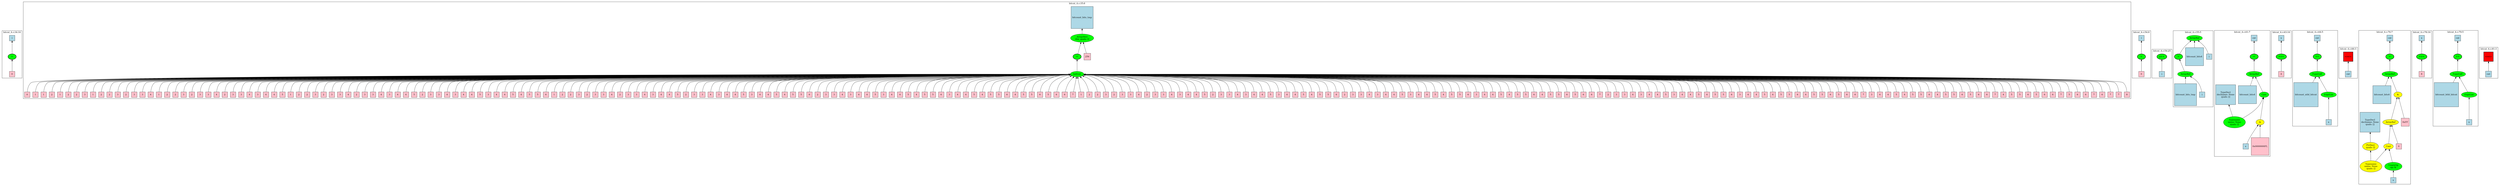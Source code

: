 strict graph "" {
	graph [bb="0,0,15973,1078.7",
		newrank=true
	];
	node [label="\N"];
	{
		graph [rank=same,
			rankdir=LR
		];
		rank2	[height=0.5,
			label="",
			pos="0.5,750.95",
			style=invis,
			width=0.013889];
		89	[fillcolor=green,
			height=0.5,
			label="=",
			pos="62.5,750.95",
			style="filled,bold",
			width=0.75];
		rank2 -- 89	[pos="1.4688,750.95 12.753,750.95 24.038,750.95 35.322,750.95",
			style=invis];
		93	[fillcolor=green,
			height=0.5,
			label="=",
			pos="7033.5,750.95",
			style="filled,bold",
			width=0.75];
		89 -- 93	[pos="89.73,750.95 2395.3,750.95 4700.8,750.95 7006.4,750.95",
			style=invis];
		356	[fillcolor=green,
			height=0.5,
			label="=",
			pos="14002,750.95",
			style="filled,bold",
			width=0.75];
		93 -- 356	[pos="7039.8,768.76 7046.7,785.33 7059.5,809.01 7079.5,819.7 7100.5,830.93 13918,829.38 13940,819.7 13963,809.19 13982,784.71 13992,767.98",
			style=invis];
		362	[fillcolor=green,
			height=0.5,
			label="p++",
			pos="14110,750.95",
			style="filled,bold",
			width=0.75];
		356 -- 362	[pos="14029,750.95 14047,750.95 14065,750.95 14083,750.95",
			style=invis];
		364	[fillcolor=green,
			height=0.5,
			label="=",
			pos="14206,750.95",
			style="filled,bold",
			width=0.75];
		362 -- 364	[pos="14138,750.95 14151,750.95 14165,750.95 14179,750.95",
			style=invis];
		381	[fillcolor=green,
			height=0.5,
			label="=",
			pos="14632,750.95",
			style="filled,bold",
			width=0.75];
		364 -- 381	[pos="14213,768.75 14219,785.31 14232,808.98 14252,819.7 14281,835.66 14369,824.58 14402,819.7 14480,808.33 14567,776.43 14608,760.4",
			style=invis];
		396	[fillcolor=green,
			height=0.5,
			label=">>=",
			pos="14782,750.95",
			style="filled,bold",
			width=0.75];
		381 -- 396	[pos="14659,750.95 14691,750.95 14722,750.95 14754,750.95",
			style=invis];
		399	[fillcolor=green,
			height=0.5,
			label="+=",
			pos="14974,750.95",
			style="filled,bold",
			width=0.75];
		396 -- 399	[pos="14809,750.95 14855,750.95 14901,750.95 14947,750.95",
			style=invis];
		405	[fillcolor=red,
			height=0.65278,
			label="\<ret\>",
			pos="15144,750.95",
			shape=square,
			style="filled,bold",
			width=0.65278];
		399 -- 405	[pos="15002,750.95 15041,750.95 15080,750.95 15120,750.95",
			style=invis];
		417	[fillcolor=green,
			height=0.5,
			label="=",
			pos="15370,750.95",
			style="filled,bold",
			width=0.75];
		405 -- 417	[pos="15167,750.95 15226,750.95 15285,750.95 15343,750.95",
			style=invis];
		436	[fillcolor=green,
			height=0.5,
			label=">>=",
			pos="15552,750.95",
			style="filled,bold",
			width=0.75];
		417 -- 436	[pos="15398,750.95 15440,750.95 15483,750.95 15525,750.95",
			style=invis];
		439	[fillcolor=green,
			height=0.5,
			label="+=",
			pos="15746,750.95",
			style="filled,bold",
			width=0.75];
		436 -- 439	[pos="15580,750.95 15626,750.95 15672,750.95 15718,750.95",
			style=invis];
		445	[fillcolor=red,
			height=0.65278,
			label="\<ret\>",
			pos="15914,750.95",
			shape=square,
			style="filled,bold",
			width=0.65278];
		439 -- 445	[pos="15773,750.95 15812,750.95 15851,750.95 15890,750.95",
			style=invis];
		end	[height=0.5,
			label="",
			pos="15972,750.95",
			style=invis,
			width=0.013889];
		445 -- end	[pos="15937,750.95 15949,750.95 15960,750.95 15972,750.95",
			style=invis];
	}
	subgraph cluster356 {
		graph [bb="13952,623.95,14050,909.82",
			label="bitcnt_4.c:54:9",
			lheight=0.21,
			lp="14002,898.32",
			lwidth=1.14
		];
		356;
		358	[fillcolor=pink,
			height=0.5,
			label=0,
			pos="14002,649.95",
			shape=square,
			style=filled,
			width=0.5];
		356 -- 358	[dir=back,
			pos="s,14002,732.71 14002,722.53 14002,705.07 14002,682.99 14002,668"];
		357	[fillcolor=lightblue,
			height=0.5,
			label=i,
			pos="14002,860.82",
			shape=square,
			style=filled,
			width=0.5];
		357 -- 356	[dir=back,
			pos="s,14002,842.49 14002,832.49 14002,812.6 14002,786.29 14002,769.24"];
	}
	subgraph cluster362 {
		graph [bb="14058,623.95,14164,799.95",
			label="bitcnt_4.c:54:25",
			lheight=0.21,
			lp="14111,788.45",
			lwidth=1.24
		];
		362;
		363	[fillcolor=lightblue,
			height=0.5,
			label=i,
			pos="14110,649.95",
			shape=square,
			style=filled,
			width=0.5];
		362 -- 363	[dir=back,
			pos="s,14110,732.71 14110,722.53 14110,705.07 14110,682.99 14110,668"];
	}
	subgraph cluster364 {
		graph [bb="14172,466.95,14408,909.82",
			label="bitcnt_4.c:55:5",
			lheight=0.21,
			lp="14290,898.32",
			lwidth=1.14
		];
		364;
		368	[fillcolor=green,
			height=0.5,
			label=ArrayRef,
			pos="14238,649.95",
			style=filled,
			width=1.2277];
		364 -- 368	[dir=back,
			pos="s,14212,733.16 14215,723.43 14220,705.76 14227,683.07 14232,667.83"];
		369	[fillcolor=lightblue,
			height=1.6111,
			label=bitcount_bits_tmp,
			pos="14238,532.95",
			shape=square,
			style=filled,
			width=1.6111];
		368 -- 369	[dir=back,
			pos="s,14238,631.49 14238,621.44 14238,612.25 14238,601.64 14238,591.06"];
		370	[fillcolor=lightblue,
			height=0.5,
			label=i,
			pos="14332,532.95",
			shape=square,
			style=filled,
			width=0.5];
		368 -- 370	[dir=back,
			pos="s,14261,634.61 14269,628.83 14281,619.9 14295,608.56 14304,595.95 14315,582.46 14322,564.37 14327,551.21"];
		365	[fillcolor=green,
			height=0.5,
			label=ArrayRef,
			pos="14298,860.82",
			style=filled,
			width=1.2277];
		365 -- 364	[dir=back,
			pos="s,14281,844.27 14273,837.47 14263,828.02 14252,816.64 14242,805.45 14233,793.6 14223,778.98 14216,768.02"];
		366	[fillcolor=lightblue,
			height=1.3056,
			label=bitcount_bits4,
			pos="14298,750.95",
			shape=square,
			style=filled,
			width=1.3056];
		365 -- 366	[dir=back,
			pos="s,14298,842.49 14298,832.36 14298,821.95 14298,809.78 14298,798.1"];
		367	[fillcolor=lightblue,
			height=0.5,
			label=i,
			pos="14382,750.95",
			shape=square,
			style=filled,
			width=0.5];
		365 -- 367	[dir=back,
			pos="s,14317,844.29 14325,837.34 14335,828.11 14346,816.91 14354,805.45 14363,794.22 14370,780.09 14375,769.17"];
	}
	subgraph cluster381 {
		graph [bb="14416,190.95,14722,909.82",
			label="bitcnt_4.c:61:7",
			lheight=0.21,
			lp="14568,898.32",
			lwidth=1.14
		];
		381;
		384	[fillcolor=green,
			height=0.5,
			label=ArrayRef,
			pos="14632,649.95",
			style=filled,
			width=1.2277];
		381 -- 384	[dir=back,
			pos="s,14632,732.71 14632,722.53 14632,705.07 14632,682.99 14632,668"];
		385	[fillcolor=lightblue,
			height=1.3056,
			label=bitcount_bits4,
			pos="14594,532.95",
			shape=square,
			style=filled,
			width=1.3056];
		384 -- 385	[dir=back,
			pos="s,14626,631.98 14623,622.19 14619,609.67 14614,594.38 14609,580.08"];
		386	[fillcolor=green,
			height=0.5,
			label=Cast,
			pos="14686,532.95",
			style=filled,
			width=0.75];
		384 -- 386	[dir=back,
			pos="s,14640,631.98 14644,622.75 14655,600.45 14670,569.11 14679,550.25"];
		387	[fillcolor=green,
			height=1.041,
			label="Typename
name: None
quals: []",
			pos="14522,380.95",
			style=filled,
			width=1.6303];
		386 -- 387	[dir=back,
			pos="s,14680,515.34 14676,506.15 14670,493.41 14661,478.36 14650,466.95 14627,441.47 14594,419.95 14568,404.93"];
		390	[fillcolor=yellow,
			height=0.5,
			label="&",
			pos="14666,380.95",
			style=filled,
			width=0.75];
		386 -- 390	[dir=back,
			pos="s,14684,514.75 14683,504.69 14679,473.89 14672,424.72 14669,398.96"];
		382	[fillcolor=lightblue,
			height=0.5,
			label=cnt,
			pos="14632,860.82",
			shape=square,
			style=filled,
			width=0.5];
		382 -- 381	[dir=back,
			pos="s,14632,842.49 14632,832.49 14632,812.6 14632,786.29 14632,769.24"];
		391	[fillcolor=lightblue,
			height=0.5,
			label=x,
			pos="14584,245.45",
			shape=square,
			style=filled,
			width=0.5];
		390 -- 391	[dir=back,
			pos="s,14657,364.08 14651,355.52 14640,337.87 14625,313.47 14612,291.95 14606,282.65 14599,272.26 14594,263.76"];
		392	[fillcolor=pink,
			height=1.2917,
			label="0x0000000FL",
			pos="14666,245.45",
			shape=square,
			style=filled,
			width=1.2917];
		390 -- 392	[dir=back,
			pos="s,14666,362.77 14666,352.71 14666,335.25 14666,312.15 14666,291.96"];
		388	[fillcolor=lightblue,
			height=1.4722,
			label="TypeDecl
declname: None
quals: []",
			pos="14476,532.95",
			shape=square,
			style=filled,
			width=1.4722];
		388 -- 387	[dir=back,
			pos="s,14492,479.91 14495,470.15 14501,452.35 14507,433.53 14511,417.86"];
	}
	subgraph cluster396 {
		graph [bb="14730,623.95,14834,909.82",
			label="bitcnt_4.c:63:16",
			lheight=0.21,
			lp="14782,898.32",
			lwidth=1.24
		];
		396;
		398	[fillcolor=pink,
			height=0.5,
			label=4,
			pos="14782,649.95",
			shape=square,
			style=filled,
			width=0.5];
		396 -- 398	[dir=back,
			pos="s,14782,732.71 14782,722.53 14782,705.07 14782,682.99 14782,668"];
		397	[fillcolor=lightblue,
			height=0.5,
			label=x,
			pos="14782,860.82",
			shape=square,
			style=filled,
			width=0.5];
		397 -- 396	[dir=back,
			pos="s,14782,842.49 14782,832.49 14782,812.6 14782,786.29 14782,769.24"];
	}
	subgraph cluster399 {
		graph [bb="14842,354.95,15086,909.82",
			label="bitcnt_4.c:64:5",
			lheight=0.21,
			lp="14964,898.32",
			lwidth=1.14
		];
		399;
		401	[fillcolor=green,
			height=0.5,
			label=FuncCall,
			pos="14974,649.95",
			style=filled,
			width=1.1916];
		399 -- 401	[dir=back,
			pos="s,14974,732.71 14974,722.53 14974,705.07 14974,682.99 14974,668"];
		402	[fillcolor=lightblue,
			height=1.75,
			label=bitcount_ntbl_bitcnt,
			pos="14914,532.95",
			shape=square,
			style=filled,
			width=1.75];
		401 -- 402	[dir=back,
			pos="s,14965,631.98 14961,623.07 14956,614.95 14952,605.61 14946,596.09"];
		403	[fillcolor=green,
			height=0.5,
			label=ExprList,
			pos="15036,532.95",
			style=filled,
			width=1.1555];
		401 -- 403	[dir=back,
			pos="s,14984,631.98 14988,623.1 15000,600.92 15017,569.62 15028,550.62"];
		404	[fillcolor=lightblue,
			height=0.5,
			label=x,
			pos="15036,380.95",
			shape=square,
			style=filled,
			width=0.5];
		403 -- 404	[dir=back,
			pos="s,15036,514.75 15036,504.69 15036,473.89 15036,424.72 15036,398.96"];
		400	[fillcolor=lightblue,
			height=0.5,
			label=cnt,
			pos="14974,860.82",
			shape=square,
			style=filled,
			width=0.5];
		400 -- 399	[dir=back,
			pos="s,14974,842.49 14974,832.49 14974,812.6 14974,786.29 14974,769.24"];
	}
	subgraph cluster405 {
		graph [bb="15094,623.95,15192,805.45",
			label="bitcnt_4.c:66:3",
			lheight=0.21,
			lp="15144,793.95",
			lwidth=1.14
		];
		405;
		406	[fillcolor=lightblue,
			height=0.5,
			label=cnt,
			pos="15144,649.95",
			shape=square,
			style=filled,
			width=0.5];
		405 -- 406	[dir=back,
			pos="s,15144,726.99 15144,716.77 15144,700.5 15144,681.59 15144,668.23"];
	}
	subgraph cluster417 {
		graph [bb="15200,8,15492,909.82",
			label="bitcnt_4.c:76:7",
			lheight=0.21,
			lp="15346,898.32",
			lwidth=1.14
		];
		417;
		420	[fillcolor=green,
			height=0.5,
			label=ArrayRef,
			pos="15370,649.95",
			style=filled,
			width=1.2277];
		417 -- 420	[dir=back,
			pos="s,15370,732.71 15370,722.53 15370,705.07 15370,682.99 15370,668"];
		421	[fillcolor=lightblue,
			height=1.3056,
			label=bitcount_bits4,
			pos="15324,532.95",
			shape=square,
			style=filled,
			width=1.3056];
		420 -- 421	[dir=back,
			pos="s,15364,631.98 15360,622.57 15355,609.97 15349,594.53 15343,580.08"];
		422	[fillcolor=yellow,
			height=0.5,
			label="&",
			pos="15416,532.95",
			style=filled,
			width=0.75];
		420 -- 422	[dir=back,
			pos="s,15377,631.98 15381,622.5 15390,600.36 15402,569.45 15410,550.62"];
		423	[fillcolor=yellow,
			height=0.5,
			label=ArrayRef,
			pos="15376,380.95",
			style=filled,
			width=1.2277];
		422 -- 423	[dir=back,
			pos="s,15412,515.04 15409,505.01 15401,474.26 15388,424.91 15381,399.04"];
		432	[fillcolor=pink,
			height=0.625,
			label="0xFF",
			pos="15462,380.95",
			shape=square,
			style=filled,
			width=0.625];
		422 -- 432	[dir=back,
			pos="s,15422,515.04 15425,505.18 15433,476.18 15447,430.48 15455,403.64"];
		418	[fillcolor=lightblue,
			height=0.5,
			label=cnt,
			pos="15370,860.82",
			shape=square,
			style=filled,
			width=0.5];
		418 -- 417	[dir=back,
			pos="s,15370,842.49 15370,832.49 15370,812.6 15370,786.29 15370,769.24"];
		424	[fillcolor=yellow,
			height=0.5,
			label=Cast,
			pos="15366,245.45",
			style=filled,
			width=0.75];
		423 -- 424	[dir=back,
			pos="s,15375,362.77 15374,352.56 15372,325.85 15369,286.06 15368,263.57"];
		431	[fillcolor=pink,
			height=0.5,
			label=0,
			pos="15430,245.45",
			shape=square,
			style=filled,
			width=0.5];
		423 -- 431	[dir=back,
			pos="s,15383,363.05 15387,353.56 15398,326.88 15414,286.44 15423,263.65"];
		425	[fillcolor=yellow,
			height=1.041,
			label="Typename
name: None
quals: []",
			pos="15268,125.48",
			style=filled,
			width=1.6303];
		424 -- 425	[dir=back,
			pos="s,15354,229.51 15347,221.41 15332,203.66 15311,178.89 15295,159.1"];
		429	[fillcolor=green,
			height=0.74639,
			label="UnaryOp
op: &",
			pos="15392,125.48",
			style=filled,
			width=1.316];
		424 -- 429	[dir=back,
			pos="s,15370,227.55 15372,217.76 15376,198.22 15382,171.85 15386,152.48"];
		430	[fillcolor=lightblue,
			height=0.5,
			label=x,
			pos="15392,34",
			shape=square,
			style=filled,
			width=0.5];
		429 -- 430	[dir=back,
			pos="s,15392,98.596 15392,88.37 15392,75.824 15392,62.336 15392,52.059"];
		426	[fillcolor=yellow,
			height=0.74639,
			label="PtrDecl
quals: []",
			pos="15264,245.45",
			style=filled,
			width=1.2178];
		426 -- 425	[dir=back,
			pos="s,15265,218.56 15265,208.52 15266,194.11 15266,177.52 15267,163.05"];
		427	[fillcolor=lightblue,
			height=1.4722,
			label="TypeDecl
declname: None
quals: []",
			pos="15262,380.95",
			shape=square,
			style=filled,
			width=1.4722];
		427 -- 426	[dir=back,
			pos="s,15263,327.57 15263,317.3 15263,301.53 15264,285.46 15264,272.62"];
	}
	subgraph cluster436 {
		graph [bb="15500,623.95,15606,909.82",
			label="bitcnt_4.c:78:16",
			lheight=0.21,
			lp="15553,898.32",
			lwidth=1.24
		];
		436;
		438	[fillcolor=pink,
			height=0.5,
			label=8,
			pos="15552,649.95",
			shape=square,
			style=filled,
			width=0.5];
		436 -- 438	[dir=back,
			pos="s,15552,732.71 15552,722.53 15552,705.07 15552,682.99 15552,668"];
		437	[fillcolor=lightblue,
			height=0.5,
			label=x,
			pos="15552,860.82",
			shape=square,
			style=filled,
			width=0.5];
		437 -- 436	[dir=back,
			pos="s,15552,842.49 15552,832.49 15552,812.6 15552,786.29 15552,769.24"];
	}
	subgraph cluster89 {
		graph [bb="9.5,623.95,114.5,909.82",
			label="bitcnt_4.c:34:16",
			lheight=0.21,
			lp="62,898.32",
			lwidth=1.24
		];
		89;
		92	[fillcolor=pink,
			height=0.5,
			label=0,
			pos="62.5,649.95",
			shape=square,
			style=filled,
			width=0.5];
		89 -- 92	[dir=back,
			pos="s,62.5,732.71 62.5,722.53 62.5,705.07 62.5,682.99 62.5,668"];
		90	[fillcolor=lightblue,
			height=0.5,
			label=i,
			pos="62.5,860.82",
			shape=square,
			style=filled,
			width=0.5];
		90 -- 89	[dir=back,
			pos="s,62.5,842.49 62.5,832.49 62.5,812.6 62.5,786.29 62.5,769.24"];
	}
	subgraph cluster93 {
		graph [bb="122.5,506.95,13944,1070.7",
			label="bitcnt_4.c:35:8",
			lheight=0.21,
			lp="7033.5,1059.2",
			lwidth=1.14
		];
		93;
		98	[fillcolor=green,
			height=0.5,
			label=InitList,
			pos="7033.5,649.95",
			style=filled,
			width=1.011];
		93 -- 98	[dir=back,
			pos="s,7033.5,732.71 7033.5,722.53 7033.5,705.07 7033.5,682.99 7033.5,668"];
		99	[fillcolor=pink,
			height=0.5,
			label=0,
			pos="148.5,532.95",
			shape=square,
			style=filled,
			width=0.5];
		98 -- 99	[dir=back,
			pos="s,6997,648.95 6986.6,648.94 6387.7,648.78 251.09,645.9 175.5,595.95 160.51,586.05 153.8,565.84 150.82,551.18"];
		100	[fillcolor=pink,
			height=0.5,
			label=1,
			pos="202.5,532.95",
			shape=square,
			style=filled,
			width=0.5];
		98 -- 100	[dir=back,
			pos="s,6996.9,648.94 6986.5,648.94 6389.7,648.74 304.48,645.5 229.5,595.95 214.51,586.05 207.8,565.84 204.82,551.18"];
		101	[fillcolor=pink,
			height=0.5,
			label=1,
			pos="256.5,532.95",
			shape=square,
			style=filled,
			width=0.5];
		98 -- 101	[dir=back,
			pos="s,6996.8,648.94 6986.5,648.94 6391.7,648.7 357.86,645.09 283.5,595.95 268.51,586.05 261.8,565.84 258.82,551.18"];
		102	[fillcolor=pink,
			height=0.5,
			label=2,
			pos="310.5,532.95",
			shape=square,
			style=filled,
			width=0.5];
		98 -- 102	[dir=back,
			pos="s,6997.1,648.94 6986.8,648.94 6396.9,648.66 411.26,644.7 337.5,595.95 322.51,586.05 315.8,565.84 312.82,551.18"];
		103	[fillcolor=pink,
			height=0.5,
			label=1,
			pos="364.5,532.95",
			shape=square,
			style=filled,
			width=0.5];
		98 -- 103	[dir=back,
			pos="s,6997,648.94 6986.8,648.93 6399,648.62 464.65,644.3 391.5,595.95 376.51,586.05 369.8,565.84 366.82,551.18"];
		104	[fillcolor=pink,
			height=0.5,
			label=2,
			pos="418.5,532.95",
			shape=square,
			style=filled,
			width=0.5];
		98 -- 104	[dir=back,
			pos="s,6996.9,648.93 6986.7,648.93 6401.1,648.58 518.03,643.9 445.5,595.95 430.52,586.05 423.8,565.84 420.82,551.18"];
		105	[fillcolor=pink,
			height=0.5,
			label=2,
			pos="472.5,532.95",
			shape=square,
			style=filled,
			width=0.5];
		98 -- 105	[dir=back,
			pos="s,6996.8,648.93 6986.6,648.93 6403.3,648.54 571.42,643.5 499.5,595.95 484.52,586.05 477.8,565.84 474.82,551.18"];
		106	[fillcolor=pink,
			height=0.5,
			label=3,
			pos="526.5,532.95",
			shape=square,
			style=filled,
			width=0.5];
		98 -- 106	[dir=back,
			pos="s,6997.1,648.93 6987,648.92 6408.5,648.5 624.82,643.1 553.5,595.95 538.52,586.05 531.8,565.84 528.82,551.18"];
		107	[fillcolor=pink,
			height=0.5,
			label=1,
			pos="580.5,532.95",
			shape=square,
			style=filled,
			width=0.5];
		98 -- 107	[dir=back,
			pos="s,6997,648.93 6987,648.92 6410.8,648.46 678.21,642.7 607.5,595.95 592.52,586.05 585.8,565.84 582.82,551.18"];
		108	[fillcolor=pink,
			height=0.5,
			label=2,
			pos="634.5,532.95",
			shape=square,
			style=filled,
			width=0.5];
		98 -- 108	[dir=back,
			pos="s,6996.9,648.92 6986.5,648.92 6410.4,648.41 731.58,642.29 661.5,595.95 646.52,586.05 639.8,565.84 636.82,551.18"];
		109	[fillcolor=pink,
			height=0.5,
			label=2,
			pos="688.5,532.95",
			shape=square,
			style=filled,
			width=0.5];
		98 -- 109	[dir=back,
			pos="s,6996.8,648.92 6986.4,648.91 6412.8,648.37 784.97,641.89 715.5,595.95 700.52,586.05 693.8,565.83 690.82,551.18"];
		110	[fillcolor=pink,
			height=0.5,
			label=3,
			pos="742.5,532.95",
			shape=square,
			style=filled,
			width=0.5];
		98 -- 110	[dir=back,
			pos="s,6997.1,648.92 6986.8,648.91 6418.1,648.33 838.37,641.5 769.5,595.95 754.52,586.05 747.8,565.83 744.82,551.18"];
		111	[fillcolor=pink,
			height=0.5,
			label=2,
			pos="796.5,532.95",
			shape=square,
			style=filled,
			width=0.5];
		98 -- 111	[dir=back,
			pos="s,6997.1,648.92 6986.8,648.91 6420.6,648.29 891.76,641.1 823.5,595.95 808.52,586.04 801.8,565.83 798.82,551.17"];
		112	[fillcolor=pink,
			height=0.5,
			label=3,
			pos="850.5,532.95",
			shape=square,
			style=filled,
			width=0.5];
		98 -- 112	[dir=back,
			pos="s,6997,648.91 6986.8,648.9 6423.1,648.24 945.15,640.69 877.5,595.95 862.52,586.04 855.8,565.83 852.82,551.17"];
		113	[fillcolor=pink,
			height=0.5,
			label=3,
			pos="904.5,532.95",
			shape=square,
			style=filled,
			width=0.5];
		98 -- 113	[dir=back,
			pos="s,6996.9,648.91 6986.8,648.9 6425.7,648.2 998.53,640.29 931.5,595.95 916.52,586.04 909.8,565.83 906.82,551.17"];
		114	[fillcolor=pink,
			height=0.5,
			label=4,
			pos="958.5,532.95",
			shape=square,
			style=filled,
			width=0.5];
		98 -- 114	[dir=back,
			pos="s,6996.9,648.91 6986.8,648.89 6428.3,648.15 1051.9,639.89 985.5,595.95 970.52,586.04 963.8,565.83 960.82,551.17"];
		115	[fillcolor=pink,
			height=0.5,
			label=1,
			pos="1012.5,532.95",
			shape=square,
			style=filled,
			width=0.5];
		98 -- 115	[dir=back,
			pos="s,6996.8,648.91 6986.7,648.89 6431,648.11 1105.3,639.49 1039.5,595.95 1024.5,586.04 1017.8,565.83 1014.8,551.17"];
		116	[fillcolor=pink,
			height=0.5,
			label=2,
			pos="1066.5,532.95",
			shape=square,
			style=filled,
			width=0.5];
		98 -- 116	[dir=back,
			pos="s,6997.1,648.9 6986.8,648.89 6433.8,648.06 1158.7,639.09 1093.5,595.95 1078.5,586.04 1071.8,565.83 1068.8,551.17"];
		117	[fillcolor=pink,
			height=0.5,
			label=2,
			pos="1120.5,532.95",
			shape=square,
			style=filled,
			width=0.5];
		98 -- 117	[dir=back,
			pos="s,6997.1,648.9 6986.8,648.88 6436.6,648.02 1212.1,638.69 1147.5,595.95 1132.5,586.04 1125.8,565.83 1122.8,551.17"];
		118	[fillcolor=pink,
			height=0.5,
			label=3,
			pos="1174.5,532.95",
			shape=square,
			style=filled,
			width=0.5];
		98 -- 118	[dir=back,
			pos="s,6997.1,648.9 6986.8,648.88 6439.4,647.97 1265.5,638.29 1201.5,595.95 1186.5,586.04 1179.8,565.83 1176.8,551.17"];
		119	[fillcolor=pink,
			height=0.5,
			label=2,
			pos="1228.5,532.95",
			shape=square,
			style=filled,
			width=0.5];
		98 -- 119	[dir=back,
			pos="s,6997,648.89 6986.8,648.88 6442.3,647.93 1318.9,637.89 1255.5,595.95 1240.5,586.04 1233.8,565.83 1230.8,551.17"];
		120	[fillcolor=pink,
			height=0.5,
			label=3,
			pos="1282.5,532.95",
			shape=square,
			style=filled,
			width=0.5];
		98 -- 120	[dir=back,
			pos="s,6997,648.89 6986.8,648.87 6445.2,647.88 1372.3,637.49 1309.5,595.95 1294.5,586.04 1287.8,565.83 1284.8,551.17"];
		121	[fillcolor=pink,
			height=0.5,
			label=3,
			pos="1336.5,532.95",
			shape=square,
			style=filled,
			width=0.5];
		98 -- 121	[dir=back,
			pos="s,6997,648.89 6986.8,648.87 6448.2,647.83 1425.6,637.09 1363.5,595.95 1348.5,586.04 1341.8,565.83 1338.8,551.17"];
		122	[fillcolor=pink,
			height=0.5,
			label=4,
			pos="1390.5,532.95",
			shape=square,
			style=filled,
			width=0.5];
		98 -- 122	[dir=back,
			pos="s,6996.9,648.88 6986.9,648.86 6451.2,647.79 1479,636.69 1417.5,595.95 1402.5,586.04 1395.8,565.83 1392.8,551.17"];
		123	[fillcolor=pink,
			height=0.5,
			label=2,
			pos="1444.5,532.95",
			shape=square,
			style=filled,
			width=0.5];
		98 -- 123	[dir=back,
			pos="s,6996.9,648.88 6986.9,648.86 6454.3,647.74 1532.4,636.29 1471.5,595.95 1456.5,586.04 1449.8,565.83 1446.8,551.17"];
		124	[fillcolor=pink,
			height=0.5,
			label=3,
			pos="1498.5,532.95",
			shape=square,
			style=filled,
			width=0.5];
		98 -- 124	[dir=back,
			pos="s,6996.9,648.88 6986.6,648.85 6455,647.68 1585.8,635.88 1525.5,595.95 1510.5,586.04 1503.8,565.83 1500.8,551.17"];
		125	[fillcolor=pink,
			height=0.5,
			label=3,
			pos="1552.5,532.95",
			shape=square,
			style=filled,
			width=0.5];
		98 -- 125	[dir=back,
			pos="s,6996.9,648.87 6986.6,648.85 6458.2,647.64 1639.2,635.48 1579.5,595.95 1564.5,586.04 1557.8,565.83 1554.8,551.17"];
		126	[fillcolor=pink,
			height=0.5,
			label=4,
			pos="1606.5,532.95",
			shape=square,
			style=filled,
			width=0.5];
		98 -- 126	[dir=back,
			pos="s,6996.9,648.87 6986.7,648.84 6461.4,647.59 1692.6,635.09 1633.5,595.95 1618.5,586.04 1611.8,565.83 1608.8,551.17"];
		127	[fillcolor=pink,
			height=0.5,
			label=3,
			pos="1660.5,532.95",
			shape=square,
			style=filled,
			width=0.5];
		98 -- 127	[dir=back,
			pos="s,6996.9,648.87 6986.7,648.84 6464.7,647.54 1746,634.69 1687.5,595.95 1672.5,586.03 1665.8,565.83 1662.8,551.17"];
		128	[fillcolor=pink,
			height=0.5,
			label=4,
			pos="1714.5,532.95",
			shape=square,
			style=filled,
			width=0.5];
		98 -- 128	[dir=back,
			pos="s,6996.9,648.86 6986.8,648.84 6468.1,647.49 1799.4,634.29 1741.5,595.95 1726.5,586.03 1719.8,565.83 1716.8,551.17"];
		129	[fillcolor=pink,
			height=0.5,
			label=4,
			pos="1768.5,532.95",
			shape=square,
			style=filled,
			width=0.5];
		98 -- 129	[dir=back,
			pos="s,6997,648.86 6986.9,648.83 6471.5,647.44 1852.8,633.89 1795.5,595.95 1780.5,586.03 1773.8,565.82 1770.8,551.17"];
		130	[fillcolor=pink,
			height=0.5,
			label=5,
			pos="1822.5,532.95",
			shape=square,
			style=filled,
			width=0.5];
		98 -- 130	[dir=back,
			pos="s,6997,648.85 6986.6,648.83 6472.7,647.38 1906.1,633.48 1849.5,595.95 1834.5,586.03 1827.8,565.82 1824.8,551.17"];
		131	[fillcolor=pink,
			height=0.5,
			label=1,
			pos="1876.5,532.95",
			shape=square,
			style=filled,
			width=0.5];
		98 -- 131	[dir=back,
			pos="s,6997,648.85 6986.7,648.82 6476.2,647.33 1959.5,633.09 1903.5,595.95 1888.5,586.03 1881.8,565.82 1878.8,551.17"];
		132	[fillcolor=pink,
			height=0.5,
			label=2,
			pos="1930.5,532.95",
			shape=square,
			style=filled,
			width=0.5];
		98 -- 132	[dir=back,
			pos="s,6997,648.85 6986.8,648.82 6479.8,647.28 2012.9,632.69 1957.5,595.95 1942.5,586.03 1935.8,565.82 1932.8,551.17"];
		133	[fillcolor=pink,
			height=0.5,
			label=2,
			pos="1984.5,532.95",
			shape=square,
			style=filled,
			width=0.5];
		98 -- 133	[dir=back,
			pos="s,6997.1,648.84 6986.9,648.81 6483.4,647.23 2066.3,632.29 2011.5,595.95 1996.5,586.03 1989.8,565.82 1986.8,551.17"];
		134	[fillcolor=pink,
			height=0.5,
			label=3,
			pos="2038.5,532.95",
			shape=square,
			style=filled,
			width=0.5];
		98 -- 134	[dir=back,
			pos="s,6997.1,648.84 6987,648.81 6487.1,647.17 2119.7,631.9 2065.5,595.95 2050.5,586.03 2043.8,565.82 2040.8,551.17"];
		135	[fillcolor=pink,
			height=0.5,
			label=2,
			pos="2092.5,532.95",
			shape=square,
			style=filled,
			width=0.5];
		98 -- 135	[dir=back,
			pos="s,6996.8,648.83 6986.8,648.8 6488.6,647.11 2173.1,631.49 2119.5,595.95 2104.5,586.03 2097.8,565.82 2094.8,551.17"];
		136	[fillcolor=pink,
			height=0.5,
			label=3,
			pos="2146.5,532.95",
			shape=square,
			style=filled,
			width=0.5];
		98 -- 136	[dir=back,
			pos="s,6996.9,648.83 6986.9,648.79 6492.4,647.06 2226.5,631.09 2173.5,595.95 2158.5,586.03 2151.8,565.82 2148.8,551.17"];
		137	[fillcolor=pink,
			height=0.5,
			label=3,
			pos="2200.5,532.95",
			shape=square,
			style=filled,
			width=0.5];
		98 -- 137	[dir=back,
			pos="s,6997,648.82 6986.7,648.79 6494.1,647 2279.9,630.69 2227.5,595.95 2212.5,586.03 2205.8,565.82 2202.8,551.17"];
		138	[fillcolor=pink,
			height=0.5,
			label=4,
			pos="2254.5,532.95",
			shape=square,
			style=filled,
			width=0.5];
		98 -- 138	[dir=back,
			pos="s,6997,648.82 6986.8,648.78 6498,646.95 2333.3,630.29 2281.5,595.95 2266.5,586.03 2259.8,565.82 2256.8,551.17"];
		139	[fillcolor=pink,
			height=0.5,
			label=2,
			pos="2308.5,532.95",
			shape=square,
			style=filled,
			width=0.5];
		98 -- 139	[dir=back,
			pos="s,6997.1,648.82 6987,648.78 6502,646.89 2386.7,629.9 2335.5,595.95 2320.5,586.02 2313.8,565.82 2310.8,551.16"];
		140	[fillcolor=pink,
			height=0.5,
			label=3,
			pos="2362.5,532.95",
			shape=square,
			style=filled,
			width=0.5];
		98 -- 140	[dir=back,
			pos="s,6996.9,648.81 6986.8,648.77 6503.9,646.83 2440.1,629.49 2389.5,595.95 2374.5,586.02 2367.8,565.82 2364.8,551.16"];
		141	[fillcolor=pink,
			height=0.5,
			label=3,
			pos="2416.5,532.95",
			shape=square,
			style=filled,
			width=0.5];
		98 -- 141	[dir=back,
			pos="s,6997,648.81 6987,648.76 6508,646.77 2493.5,629.1 2443.5,595.95 2428.5,586.02 2421.8,565.82 2418.8,551.16"];
		142	[fillcolor=pink,
			height=0.5,
			label=4,
			pos="2470.5,532.95",
			shape=square,
			style=filled,
			width=0.5];
		98 -- 142	[dir=back,
			pos="s,6997.1,648.8 6986.8,648.76 6510.2,646.71 2546.8,628.7 2497.5,595.95 2482.5,586.02 2475.8,565.82 2472.8,551.16"];
		143	[fillcolor=pink,
			height=0.5,
			label=3,
			pos="2524.5,532.95",
			shape=square,
			style=filled,
			width=0.5];
		98 -- 143	[dir=back,
			pos="s,6996.9,648.79 6986.6,648.75 6512.4,646.64 2600.2,628.29 2551.5,595.95 2536.5,586.02 2529.8,565.81 2526.8,551.16"];
		144	[fillcolor=pink,
			height=0.5,
			label=4,
			pos="2578.5,532.95",
			shape=square,
			style=filled,
			width=0.5];
		98 -- 144	[dir=back,
			pos="s,6997,648.79 6986.8,648.74 6516.7,646.59 2653.6,627.9 2605.5,595.95 2590.5,586.02 2583.8,565.81 2580.8,551.16"];
		145	[fillcolor=pink,
			height=0.5,
			label=4,
			pos="2632.5,532.95",
			shape=square,
			style=filled,
			width=0.5];
		98 -- 145	[dir=back,
			pos="s,6997.1,648.78 6987,648.74 6521,646.53 2707,627.5 2659.5,595.95 2644.5,586.02 2637.8,565.81 2634.8,551.16"];
		146	[fillcolor=pink,
			height=0.5,
			label=5,
			pos="2686.5,532.95",
			shape=square,
			style=filled,
			width=0.5];
		98 -- 146	[dir=back,
			pos="s,6996.9,648.78 6986.9,648.73 6523.5,646.46 2760.4,627.1 2713.5,595.95 2698.5,586.02 2691.8,565.81 2688.8,551.16"];
		147	[fillcolor=pink,
			height=0.5,
			label=2,
			pos="2740.5,532.95",
			shape=square,
			style=filled,
			width=0.5];
		98 -- 147	[dir=back,
			pos="s,6997.1,649.05 6986.9,649.08 6529.9,650.22 2860.1,657.43 2767.5,595.95 2752.5,586.02 2745.8,565.81 2742.8,551.16"];
		148	[fillcolor=pink,
			height=0.5,
			label=3,
			pos="2794.5,532.95",
			shape=square,
			style=filled,
			width=0.5];
		98 -- 148	[dir=back,
			pos="s,6997,649.05 6986.8,649.07 6532.6,650.13 2912.8,656.63 2821.5,595.95 2806.5,586.01 2799.8,565.81 2796.8,551.16"];
		149	[fillcolor=pink,
			height=0.5,
			label=3,
			pos="2848.5,532.95",
			shape=square,
			style=filled,
			width=0.5];
		98 -- 149	[dir=back,
			pos="s,6997.1,649.04 6987.1,649.06 6537.1,650.03 2965.6,655.84 2875.5,595.95 2860.5,586.01 2853.8,565.81 2850.8,551.16"];
		150	[fillcolor=pink,
			height=0.5,
			label=4,
			pos="2902.5,532.95",
			shape=square,
			style=filled,
			width=0.5];
		98 -- 150	[dir=back,
			pos="s,6997,649.03 6986.7,649.05 6538.2,649.94 3018.4,655.03 2929.5,595.95 2914.5,586.01 2907.8,565.81 2904.8,551.16"];
		151	[fillcolor=pink,
			height=0.5,
			label=3,
			pos="2956.5,532.95",
			shape=square,
			style=filled,
			width=0.5];
		98 -- 151	[dir=back,
			pos="s,6996.8,649.03 6986.6,649.05 6541.1,649.85 3071.2,654.23 2983.5,595.95 2968.5,586.01 2961.8,565.81 2958.8,551.16"];
		152	[fillcolor=pink,
			height=0.5,
			label=4,
			pos="3010.5,532.95",
			shape=square,
			style=filled,
			width=0.5];
		98 -- 152	[dir=back,
			pos="s,6997,649.02 6986.9,649.04 6545.9,649.75 3124,653.44 3037.5,595.95 3022.5,586.01 3015.8,565.81 3012.8,551.16"];
		153	[fillcolor=pink,
			height=0.5,
			label=4,
			pos="3064.5,532.95",
			shape=square,
			style=filled,
			width=0.5];
		98 -- 153	[dir=back,
			pos="s,6996.9,649.01 6986.8,649.03 6549,649.66 3176.8,652.65 3091.5,595.95 3076.5,586.01 3069.8,565.8 3066.8,551.16"];
		154	[fillcolor=pink,
			height=0.5,
			label=5,
			pos="3118.5,532.95",
			shape=square,
			style=filled,
			width=0.5];
		98 -- 154	[dir=back,
			pos="s,6997.1,649.01 6986.8,649.02 6552.3,649.56 3229.6,651.85 3145.5,595.95 3130.5,586.01 3123.8,565.8 3120.8,551.16"];
		155	[fillcolor=pink,
			height=0.5,
			label=3,
			pos="3172.5,532.95",
			shape=square,
			style=filled,
			width=0.5];
		98 -- 155	[dir=back,
			pos="s,6997,649 6986.8,649.01 6555.6,649.46 3282.3,651.05 3199.5,595.95 3184.5,586.01 3177.8,565.8 3174.8,551.16"];
		156	[fillcolor=pink,
			height=0.5,
			label=4,
			pos="3226.5,532.95",
			shape=square,
			style=filled,
			width=0.5];
		98 -- 156	[dir=back,
			pos="s,6996.9,648.99 6986.8,649 6559,649.36 3335.1,650.26 3253.5,595.95 3238.5,586 3231.8,565.8 3228.8,551.15"];
		157	[fillcolor=pink,
			height=0.5,
			label=4,
			pos="3280.5,532.95",
			shape=square,
			style=filled,
			width=0.5];
		98 -- 157	[dir=back,
			pos="s,6996.9,648.99 6986.8,648.99 6562.4,649.26 3387.9,649.46 3307.5,595.95 3292.5,586 3285.8,565.8 3282.8,551.15"];
		158	[fillcolor=pink,
			height=0.5,
			label=5,
			pos="3334.5,532.95",
			shape=square,
			style=filled,
			width=0.5];
		98 -- 158	[dir=back,
			pos="s,6997.1,648.98 6986.8,648.98 6566.1,649.16 3440.7,648.67 3361.5,595.95 3346.5,586 3339.8,565.8 3336.8,551.15"];
		159	[fillcolor=pink,
			height=0.5,
			label=4,
			pos="3388.5,532.95",
			shape=square,
			style=filled,
			width=0.5];
		98 -- 159	[dir=back,
			pos="s,6997.1,648.97 6986.9,648.97 6569.8,649.05 3493.5,647.87 3415.5,595.95 3400.5,586 3393.8,565.8 3390.8,551.15"];
		160	[fillcolor=pink,
			height=0.5,
			label=5,
			pos="3442.5,532.95",
			shape=square,
			style=filled,
			width=0.5];
		98 -- 160	[dir=back,
			pos="s,6997,648.96 6986.9,648.96 6573.6,648.94 3546.3,647.08 3469.5,595.95 3454.5,586 3447.8,565.8 3444.8,551.15"];
		161	[fillcolor=pink,
			height=0.5,
			label=5,
			pos="3496.5,532.95",
			shape=square,
			style=filled,
			width=0.5];
		98 -- 161	[dir=back,
			pos="s,6997,648.95 6987,648.95 6577.4,648.84 3599.1,646.29 3523.5,595.95 3508.6,586 3501.8,565.79 3498.8,551.15"];
		162	[fillcolor=pink,
			height=0.5,
			label=6,
			pos="3550.5,532.95",
			shape=square,
			style=filled,
			width=0.5];
		98 -- 162	[dir=back,
			pos="s,6997,648.94 6986.8,648.94 6580,648.73 3651.8,645.49 3577.5,595.95 3562.6,585.99 3555.8,565.79 3552.8,551.15"];
		163	[fillcolor=pink,
			height=0.5,
			label=1,
			pos="3604.5,532.95",
			shape=square,
			style=filled,
			width=0.5];
		98 -- 163	[dir=back,
			pos="s,6997,648.93 6986.9,648.93 6584,648.62 3704.6,644.7 3631.5,595.95 3616.6,585.99 3609.8,565.79 3606.8,551.15"];
		164	[fillcolor=pink,
			height=0.5,
			label=2,
			pos="3658.5,532.95",
			shape=square,
			style=filled,
			width=0.5];
		98 -- 164	[dir=back,
			pos="s,6997,648.93 6987,648.92 6588.2,648.51 3757.4,643.91 3685.5,595.95 3670.6,585.99 3663.8,565.79 3660.8,551.15"];
		165	[fillcolor=pink,
			height=0.5,
			label=2,
			pos="3712.5,532.95",
			shape=square,
			style=filled,
			width=0.5];
		98 -- 165	[dir=back,
			pos="s,6997.1,648.92 6986.8,648.9 6591.1,648.39 3810.2,643.11 3739.5,595.95 3724.6,585.99 3717.8,565.79 3714.8,551.15"];
		166	[fillcolor=pink,
			height=0.5,
			label=3,
			pos="3766.5,532.95",
			shape=square,
			style=filled,
			width=0.5];
		98 -- 166	[dir=back,
			pos="s,6997.1,648.91 6987,648.89 6595.5,648.27 3863,642.32 3793.5,595.95 3778.6,585.99 3771.8,565.79 3768.8,551.15"];
		167	[fillcolor=pink,
			height=0.5,
			label=2,
			pos="3820.5,532.95",
			shape=square,
			style=filled,
			width=0.5];
		98 -- 167	[dir=back,
			pos="s,6996.9,648.89 6986.9,648.88 6598.6,648.15 3915.8,641.52 3847.5,595.95 3832.6,585.98 3825.8,565.79 3822.8,551.15"];
		168	[fillcolor=pink,
			height=0.5,
			label=3,
			pos="3874.5,532.95",
			shape=square,
			style=filled,
			width=0.5];
		98 -- 168	[dir=back,
			pos="s,6997,648.88 6986.8,648.86 6602,648.03 3968.6,640.72 3901.5,595.95 3886.6,585.98 3879.8,565.78 3876.8,551.14"];
		169	[fillcolor=pink,
			height=0.5,
			label=3,
			pos="3928.5,532.95",
			shape=square,
			style=filled,
			width=0.5];
		98 -- 169	[dir=back,
			pos="s,6997.1,648.87 6987,648.85 6606.7,647.91 4021.4,639.94 3955.5,595.95 3940.6,585.98 3933.8,565.78 3930.8,551.14"];
		170	[fillcolor=pink,
			height=0.5,
			label=4,
			pos="3982.5,532.95",
			shape=square,
			style=filled,
			width=0.5];
		98 -- 170	[dir=back,
			pos="s,6996.9,648.86 6986.9,648.83 6610.2,647.79 4074.2,639.14 4009.5,595.95 3994.6,585.98 3987.8,565.78 3984.8,551.14"];
		171	[fillcolor=pink,
			height=0.5,
			label=2,
			pos="4036.5,532.95",
			shape=square,
			style=filled,
			width=0.5];
		98 -- 171	[dir=back,
			pos="s,6997.1,648.85 6986.9,648.82 6613.9,647.66 4127,638.35 4063.5,595.95 4048.6,585.98 4041.8,565.78 4038.8,551.14"];
		172	[fillcolor=pink,
			height=0.5,
			label=3,
			pos="4090.5,532.95",
			shape=square,
			style=filled,
			width=0.5];
		98 -- 172	[dir=back,
			pos="s,6996.9,648.84 6986.9,648.8 6617.7,647.53 4179.8,637.56 4117.5,595.95 4102.6,585.97 4095.8,565.78 4092.8,551.14"];
		173	[fillcolor=pink,
			height=0.5,
			label=3,
			pos="4144.5,532.95",
			shape=square,
			style=filled,
			width=0.5];
		98 -- 173	[dir=back,
			pos="s,6997.1,648.83 6986.9,648.79 6621.8,647.4 4232.5,636.76 4171.5,595.95 4156.6,585.97 4149.8,565.77 4146.8,551.14"];
		174	[fillcolor=pink,
			height=0.5,
			label=4,
			pos="4198.5,532.95",
			shape=square,
			style=filled,
			width=0.5];
		98 -- 174	[dir=back,
			pos="s,6997,648.81 6986.9,648.77 6625.8,647.26 4285.3,635.97 4225.5,595.95 4210.6,585.97 4203.8,565.77 4200.8,551.14"];
		175	[fillcolor=pink,
			height=0.5,
			label=3,
			pos="4252.5,532.95",
			shape=square,
			style=filled,
			width=0.5];
		98 -- 175	[dir=back,
			pos="s,6997,648.8 6986.7,648.75 6628.9,647.12 4338.1,635.18 4279.5,595.95 4264.6,585.96 4257.8,565.77 4254.8,551.14"];
		176	[fillcolor=pink,
			height=0.5,
			label=4,
			pos="4306.5,532.95",
			shape=square,
			style=filled,
			width=0.5];
		98 -- 176	[dir=back,
			pos="s,6996.9,648.78 6986.8,648.73 6633.3,646.98 4390.9,634.39 4333.5,595.95 4318.6,585.96 4311.8,565.77 4308.8,551.13"];
		177	[fillcolor=pink,
			height=0.5,
			label=4,
			pos="4360.5,532.95",
			shape=square,
			style=filled,
			width=0.5];
		98 -- 177	[dir=back,
			pos="s,6996.9,648.77 6986.9,648.71 6637.9,646.84 4443.7,633.6 4387.5,595.95 4372.6,585.96 4365.8,565.76 4362.8,551.13"];
		178	[fillcolor=pink,
			height=0.5,
			label=5,
			pos="4414.5,532.95",
			shape=square,
			style=filled,
			width=0.5];
		98 -- 178	[dir=back,
			pos="s,6996.7,648.75 6986.5,648.69 6640.4,646.69 4496.5,632.8 4441.5,595.95 4426.6,585.96 4419.8,565.76 4416.8,551.13"];
		179	[fillcolor=pink,
			height=0.5,
			label=2,
			pos="4468.5,532.95",
			shape=square,
			style=filled,
			width=0.5];
		98 -- 179	[dir=back,
			pos="s,6997,648.74 6987,648.67 6646.4,646.55 4549.3,632.02 4495.5,595.95 4480.6,585.95 4473.8,565.76 4470.8,551.13"];
		180	[fillcolor=pink,
			height=0.5,
			label=3,
			pos="4522.5,532.95",
			shape=square,
			style=filled,
			width=0.5];
		98 -- 180	[dir=back,
			pos="s,6996.8,648.72 6986.4,648.65 6648.3,646.38 4602.1,631.21 4549.5,595.95 4534.6,585.95 4527.9,565.76 4524.9,551.13"];
		181	[fillcolor=pink,
			height=0.5,
			label=3,
			pos="4576.5,532.95",
			shape=square,
			style=filled,
			width=0.5];
		98 -- 181	[dir=back,
			pos="s,6997.1,648.7 6986.9,648.63 6654.5,646.24 4654.9,630.44 4603.5,595.95 4588.6,585.95 4581.9,565.75 4578.9,551.13"];
		182	[fillcolor=pink,
			height=0.5,
			label=4,
			pos="4630.5,532.95",
			shape=square,
			style=filled,
			width=0.5];
		98 -- 182	[dir=back,
			pos="s,6997,648.68 6986.9,648.61 6658.8,646.08 4707.7,629.65 4657.5,595.95 4642.6,585.94 4635.9,565.75 4632.9,551.12"];
		183	[fillcolor=pink,
			height=0.5,
			label=3,
			pos="4684.5,532.95",
			shape=square,
			style=filled,
			width=0.5];
		98 -- 183	[dir=back,
			pos="s,6996.9,648.66 6986.5,648.58 6661.4,645.9 4760.5,628.85 4711.5,595.95 4696.6,585.94 4689.9,565.75 4686.9,551.12"];
		184	[fillcolor=pink,
			height=0.5,
			label=4,
			pos="4738.5,532.95",
			shape=square,
			style=filled,
			width=0.5];
		98 -- 184	[dir=back,
			pos="s,6996.9,648.64 6986.5,648.55 6666.2,645.73 4813.3,628.06 4765.5,595.95 4750.6,585.93 4743.9,565.74 4740.9,551.12"];
		185	[fillcolor=pink,
			height=0.5,
			label=4,
			pos="4792.5,532.95",
			shape=square,
			style=filled,
			width=0.5];
		98 -- 185	[dir=back,
			pos="s,6996.8,648.62 6986.7,648.53 6671.1,645.57 4866.1,627.28 4819.5,595.95 4804.6,585.93 4797.9,565.74 4794.9,551.12"];
		186	[fillcolor=pink,
			height=0.5,
			label=5,
			pos="4846.5,532.95",
			shape=square,
			style=filled,
			width=0.5];
		98 -- 186	[dir=back,
			pos="s,6996.8,648.6 6986.8,648.5 6676.2,645.39 4918.9,626.5 4873.5,595.95 4858.6,585.93 4851.9,565.74 4848.9,551.12"];
		187	[fillcolor=pink,
			height=0.5,
			label=3,
			pos="4900.5,532.95",
			shape=square,
			style=filled,
			width=0.5];
		98 -- 187	[dir=back,
			pos="s,6996.9,649.15 6986.7,649.19 6684.2,650.56 5015.8,655.38 4927.5,595.95 4912.6,585.92 4905.9,565.73 4902.9,551.11"];
		188	[fillcolor=pink,
			height=0.5,
			label=4,
			pos="4954.5,532.95",
			shape=square,
			style=filled,
			width=0.5];
		98 -- 188	[dir=back,
			pos="s,6997,649.12 6986.9,649.16 6689.7,650.3 5067.4,653.83 4981.5,595.95 4966.6,585.92 4959.9,565.73 4956.9,551.11"];
		189	[fillcolor=pink,
			height=0.5,
			label=4,
			pos="5008.5,532.95",
			shape=square,
			style=filled,
			width=0.5];
		98 -- 189	[dir=back,
			pos="s,6997.1,649.09 6986.8,649.13 6693.9,650.03 5119,652.25 5035.5,595.95 5020.6,585.91 5013.9,565.73 5010.9,551.11"];
		190	[fillcolor=pink,
			height=0.5,
			label=5,
			pos="5062.5,532.95",
			shape=square,
			style=filled,
			width=0.5];
		98 -- 190	[dir=back,
			pos="s,6996.8,649.07 6986.7,649.09 6698.1,649.75 5170.6,650.67 5089.5,595.95 5074.6,585.9 5067.9,565.72 5064.9,551.11"];
		191	[fillcolor=pink,
			height=0.5,
			label=4,
			pos="5116.5,532.95",
			shape=square,
			style=filled,
			width=0.5];
		98 -- 191	[dir=back,
			pos="s,6997,649.03 6986.7,649.05 6702.8,649.47 5222.2,649.1 5143.5,595.95 5128.6,585.9 5121.9,565.72 5118.9,551.1"];
		192	[fillcolor=pink,
			height=0.5,
			label=5,
			pos="5170.5,532.95",
			shape=square,
			style=filled,
			width=0.5];
		98 -- 192	[dir=back,
			pos="s,6996.9,649 6986.7,649.01 6707.7,649.18 5273.8,647.53 5197.5,595.95 5182.6,585.89 5175.9,565.71 5172.9,551.1"];
		193	[fillcolor=pink,
			height=0.5,
			label=5,
			pos="5224.5,532.95",
			shape=square,
			style=filled,
			width=0.5];
		98 -- 193	[dir=back,
			pos="s,6997.2,648.97 6986.8,648.97 6712.9,648.88 5325.4,645.97 5251.5,595.95 5236.6,585.89 5229.9,565.71 5226.9,551.1"];
		194	[fillcolor=pink,
			height=0.5,
			label=6,
			pos="5278.5,532.95",
			shape=square,
			style=filled,
			width=0.5];
		98 -- 194	[dir=back,
			pos="s,6997.1,648.94 6986.9,648.92 6718.3,648.58 5377,644.41 5305.5,595.95 5290.6,585.88 5283.9,565.7 5280.9,551.09"];
		195	[fillcolor=pink,
			height=0.5,
			label=2,
			pos="5332.5,532.95",
			shape=square,
			style=filled,
			width=0.5];
		98 -- 195	[dir=back,
			pos="s,6997.1,648.9 6986.7,648.87 6722.7,648.26 5428.6,642.83 5359.5,595.95 5344.6,585.87 5337.9,565.7 5334.9,551.09"];
		196	[fillcolor=pink,
			height=0.5,
			label=3,
			pos="5386.5,532.95",
			shape=square,
			style=filled,
			width=0.5];
		98 -- 196	[dir=back,
			pos="s,6997.1,648.86 6987,648.82 6728.7,647.93 5480.3,641.28 5413.5,595.95 5398.6,585.86 5391.9,565.69 5388.9,551.09"];
		197	[fillcolor=pink,
			height=0.5,
			label=3,
			pos="5440.5,532.95",
			shape=square,
			style=filled,
			width=0.5];
		98 -- 197	[dir=back,
			pos="s,6996.9,648.81 6986.5,648.77 6732.5,647.59 5531.9,639.69 5467.5,595.95 5452.6,585.86 5445.9,565.68 5442.9,551.08"];
		198	[fillcolor=pink,
			height=0.5,
			label=4,
			pos="5494.5,532.95",
			shape=square,
			style=filled,
			width=0.5];
		98 -- 198	[dir=back,
			pos="s,6997.1,648.77 6986.9,648.71 6739.1,647.24 5583.5,638.16 5521.5,595.95 5506.7,585.85 5499.9,565.67 5496.9,551.08"];
		199	[fillcolor=pink,
			height=0.5,
			label=3,
			pos="5548.5,532.95",
			shape=square,
			style=filled,
			width=0.5];
		98 -- 199	[dir=back,
			pos="s,6996.9,648.72 6986.7,648.65 6743.7,646.87 5635.1,636.58 5575.5,595.95 5560.7,585.84 5553.9,565.67 5550.9,551.07"];
		200	[fillcolor=pink,
			height=0.5,
			label=4,
			pos="5602.5,532.95",
			shape=square,
			style=filled,
			width=0.5];
		98 -- 200	[dir=back,
			pos="s,6996.9,648.67 6986.9,648.58 6749.8,646.5 5686.8,635.04 5629.5,595.95 5614.7,585.83 5607.9,565.66 5604.9,551.07"];
		201	[fillcolor=pink,
			height=0.5,
			label=4,
			pos="5656.5,532.95",
			shape=square,
			style=filled,
			width=0.5];
		98 -- 201	[dir=back,
			pos="s,6997,648.61 6986.8,648.51 6755.3,646.11 5738.4,633.48 5683.5,595.95 5668.7,585.82 5661.9,565.65 5658.9,551.06"];
		202	[fillcolor=pink,
			height=0.5,
			label=5,
			pos="5710.5,532.95",
			shape=square,
			style=filled,
			width=0.5];
		98 -- 202	[dir=back,
			pos="s,6997.1,648.55 6986.9,648.43 6761.2,645.7 5790,631.92 5737.5,595.95 5722.7,585.8 5715.9,565.64 5712.9,551.06"];
		203	[fillcolor=pink,
			height=0.5,
			label=3,
			pos="5764.5,532.95",
			shape=square,
			style=filled,
			width=0.5];
		98 -- 203	[dir=back,
			pos="s,6997,648.48 6986.8,648.34 6766.6,645.27 5841.6,630.36 5791.5,595.95 5776.7,585.79 5769.9,565.63 5766.9,551.05"];
		204	[fillcolor=pink,
			height=0.5,
			label=4,
			pos="5818.5,532.95",
			shape=square,
			style=filled,
			width=0.5];
		98 -- 204	[dir=back,
			pos="s,6997,648.41 6986.7,648.24 6772.5,644.82 5893.3,628.81 5845.5,595.95 5830.7,585.78 5823.9,565.62 5820.9,551.04"];
		205	[fillcolor=pink,
			height=0.5,
			label=4,
			pos="5872.5,532.95",
			shape=square,
			style=filled,
			width=0.5];
		98 -- 205	[dir=back,
			pos="s,6997.1,648.33 6986.8,648.14 6778.9,644.36 5944.9,627.26 5899.5,595.95 5884.7,585.76 5878,565.61 5874.9,551.04"];
		206	[fillcolor=pink,
			height=0.5,
			label=5,
			pos="5926.5,532.95",
			shape=square,
			style=filled,
			width=0.5];
		98 -- 206	[dir=back,
			pos="s,6997.1,648.24 6986.8,648.03 6785,643.86 5996.6,625.71 5953.5,595.95 5938.7,585.74 5932,565.59 5928.9,551.03"];
		207	[fillcolor=pink,
			height=0.5,
			label=4,
			pos="5980.5,532.95",
			shape=square,
			style=filled,
			width=0.5];
		98 -- 207	[dir=back,
			pos="s,6997.1,649.31 6986.9,649.39 6797.1,650.79 6088.7,652.18 6007.5,595.95 5992.7,585.72 5986,565.58 5982.9,551.02"];
		208	[fillcolor=pink,
			height=0.5,
			label=5,
			pos="6034.5,532.95",
			shape=square,
			style=filled,
			width=0.5];
		98 -- 208	[dir=back,
			pos="s,6997.1,649.2 6986.9,649.25 6803.7,650.02 6138,649.11 6061.5,595.95 6046.7,585.7 6040,565.56 6036.9,551.01"];
		209	[fillcolor=pink,
			height=0.5,
			label=5,
			pos="6088.5,532.95",
			shape=square,
			style=filled,
			width=0.5];
		98 -- 209	[dir=back,
			pos="s,6997,649.07 6986.9,649.08 6810.2,649.2 6187.3,646.03 6115.5,595.95 6100.8,585.68 6094,565.54 6090.9,551"];
		210	[fillcolor=pink,
			height=0.5,
			label=6,
			pos="6142.5,532.95",
			shape=square,
			style=filled,
			width=0.5];
		98 -- 210	[dir=back,
			pos="s,6997,648.93 6986.9,648.9 6816.9,648.34 6236.7,642.96 6169.5,595.95 6154.8,585.65 6148,565.52 6144.9,550.98"];
		211	[fillcolor=pink,
			height=0.5,
			label=3,
			pos="6196.5,532.95",
			shape=square,
			style=filled,
			width=0.5];
		98 -- 211	[dir=back,
			pos="s,6997.1,648.77 6986.9,648.7 6823.9,647.42 6286,639.89 6223.5,595.95 6208.8,585.62 6202,565.49 6199,550.97"];
		212	[fillcolor=pink,
			height=0.5,
			label=4,
			pos="6250.5,532.95",
			shape=square,
			style=filled,
			width=0.5];
		98 -- 212	[dir=back,
			pos="s,6996.8,648.59 6986.6,648.46 6830.6,646.43 6335.3,636.82 6277.5,595.95 6262.8,585.59 6256.1,565.47 6253,550.95"];
		213	[fillcolor=pink,
			height=0.5,
			label=4,
			pos="6304.5,532.95",
			shape=square,
			style=filled,
			width=0.5];
		98 -- 213	[dir=back,
			pos="s,6997.2,648.38 6987,648.19 6839,645.4 6384.8,633.8 6331.5,595.95 6317,585.62 6310.2,565.7 6307,551.22"];
		214	[fillcolor=pink,
			height=0.5,
			label=5,
			pos="6358.5,532.95",
			shape=square,
			style=filled,
			width=0.5];
		98 -- 214	[dir=back,
			pos="s,6996.9,648.13 6986.9,647.88 6846.4,644.26 6434.1,630.75 6385.5,595.95 6371,585.57 6364.2,565.66 6361.1,551.2"];
		215	[fillcolor=pink,
			height=0.5,
			label=4,
			pos="6412.5,532.95",
			shape=square,
			style=filled,
			width=0.5];
		98 -- 215	[dir=back,
			pos="s,6997,647.84 6986.8,647.5 6854.4,643.01 6483.6,627.71 6439.5,595.95 6425,585.52 6418.2,565.62 6415.1,551.17"];
		216	[fillcolor=pink,
			height=0.5,
			label=5,
			pos="6466.5,532.95",
			shape=square,
			style=filled,
			width=0.5];
		98 -- 216	[dir=back,
			pos="s,6997.2,647.5 6986.9,647.06 6863.1,641.66 6533,624.7 6493.5,595.95 6479.1,585.45 6472.3,565.57 6469.1,551.14"];
		217	[fillcolor=pink,
			height=0.5,
			label=5,
			pos="6520.5,532.95",
			shape=square,
			style=filled,
			width=0.5];
		98 -- 217	[dir=back,
			pos="s,6996.9,649.57 6986.6,649.66 6878.7,650.38 6616.5,646.7 6547.5,595.95 6533.1,585.38 6526.3,565.5 6523.1,551.1"];
		218	[fillcolor=pink,
			height=0.5,
			label=6,
			pos="6574.5,532.95",
			shape=square,
			style=filled,
			width=0.5];
		98 -- 218	[dir=back,
			pos="s,6997,649 6986.7,648.92 6887.7,647.95 6661.5,640.75 6601.5,595.95 6587.2,585.28 6580.4,565.42 6577.2,551.05"];
		219	[fillcolor=pink,
			height=0.5,
			label=4,
			pos="6628.5,532.95",
			shape=square,
			style=filled,
			width=0.5];
		98 -- 219	[dir=back,
			pos="s,6997.3,648.28 6987.2,647.99 6898,645.26 6706.8,634.9 6655.5,595.95 6641.3,585.16 6634.4,565.32 6631.2,550.99"];
		220	[fillcolor=pink,
			height=0.5,
			label=5,
			pos="6682.5,532.95",
			shape=square,
			style=filled,
			width=0.5];
		98 -- 220	[dir=back,
			pos="s,6997.4,647.33 6987.3,646.76 6908.4,642.15 6752,629.03 6709.5,595.95 6695.5,585.07 6688.6,565.45 6685.3,551.19"];
		221	[fillcolor=pink,
			height=0.5,
			label=5,
			pos="6736.5,532.95",
			shape=square,
			style=filled,
			width=0.5];
		98 -- 221	[dir=back,
			pos="s,6997.8,646.04 6987.8,645.1 6920.1,638.55 6797.5,623.24 6763.5,595.95 6749.7,584.85 6742.8,565.27 6739.4,551.08"];
		222	[fillcolor=pink,
			height=0.5,
			label=6,
			pos="6790.5,532.95",
			shape=square,
			style=filled,
			width=0.5];
		98 -- 222	[dir=back,
			pos="s,6997,649.45 6987,649.07 6939.2,646.8 6865.4,636.29 6817.5,595.95 6804,584.6 6797.1,565.27 6793.6,551.2"];
		223	[fillcolor=pink,
			height=0.5,
			label=5,
			pos="6844.5,532.95",
			shape=square,
			style=filled,
			width=0.5];
		98 -- 223	[dir=back,
			pos="s,6998,645.77 6987.9,644.23 6952.3,638.35 6903.7,625.22 6871.5,595.95 6858.6,584.18 6851.5,565.11 6847.9,551.22"];
		224	[fillcolor=pink,
			height=0.5,
			label=6,
			pos="6898.5,532.95",
			shape=square,
			style=filled,
			width=0.5];
		98 -- 224	[dir=back,
			pos="s,7002.5,640.22 6992.9,636.79 6970.6,628.36 6943.9,615.16 6925.5,595.95 6913.5,583.39 6906.3,564.63 6902.5,551.04"];
		225	[fillcolor=pink,
			height=0.5,
			label=6,
			pos="6952.5,532.95",
			shape=square,
			style=filled,
			width=0.5];
		98 -- 225	[dir=back,
			pos="s,7015.2,634.2 7007.7,627.44 6998,618.43 6987.4,607.4 6979.5,595.95 6969.9,582.03 6962.6,564.15 6958,551.17"];
		226	[fillcolor=pink,
			height=0.5,
			label=7,
			pos="7006.5,532.95",
			shape=square,
			style=filled,
			width=0.5];
		98 -- 226	[dir=back,
			pos="s,7029.5,631.98 7027.2,621.97 7022,600.01 7014.9,569.71 7010.5,550.99"];
		227	[fillcolor=pink,
			height=0.5,
			label=1,
			pos="7060.5,532.95",
			shape=square,
			style=filled,
			width=0.5];
		98 -- 227	[dir=back,
			pos="s,7037.5,631.98 7039.8,621.97 7045,600.01 7052.1,569.71 7056.5,550.99"];
		228	[fillcolor=pink,
			height=0.5,
			label=2,
			pos="7114.5,532.95",
			shape=square,
			style=filled,
			width=0.5];
		98 -- 228	[dir=back,
			pos="s,7051.8,634.2 7059.3,627.44 7069,618.43 7079.6,607.4 7087.5,595.95 7097.1,582.03 7104.4,564.15 7109,551.17"];
		229	[fillcolor=pink,
			height=0.5,
			label=2,
			pos="7168.5,532.95",
			shape=square,
			style=filled,
			width=0.5];
		98 -- 229	[dir=back,
			pos="s,7064.5,640.22 7074.1,636.79 7096.4,628.36 7123.1,615.16 7141.5,595.95 7153.5,583.39 7160.7,564.63 7164.5,551.04"];
		230	[fillcolor=pink,
			height=0.5,
			label=3,
			pos="7222.5,532.95",
			shape=square,
			style=filled,
			width=0.5];
		98 -- 230	[dir=back,
			pos="s,7069,645.77 7079.1,644.23 7114.7,638.35 7163.3,625.22 7195.5,595.95 7208.4,584.18 7215.5,565.11 7219.1,551.22"];
		231	[fillcolor=pink,
			height=0.5,
			label=2,
			pos="7276.5,532.95",
			shape=square,
			style=filled,
			width=0.5];
		98 -- 231	[dir=back,
			pos="s,7070,649.45 7080,649.07 7127.8,646.8 7201.6,636.29 7249.5,595.95 7263,584.6 7269.9,565.27 7273.4,551.2"];
		232	[fillcolor=pink,
			height=0.5,
			label=3,
			pos="7330.5,532.95",
			shape=square,
			style=filled,
			width=0.5];
		98 -- 232	[dir=back,
			pos="s,7069.2,646.04 7079.2,645.1 7146.9,638.55 7269.5,623.24 7303.5,595.95 7317.3,584.85 7324.2,565.27 7327.6,551.08"];
		233	[fillcolor=pink,
			height=0.5,
			label=3,
			pos="7384.5,532.95",
			shape=square,
			style=filled,
			width=0.5];
		98 -- 233	[dir=back,
			pos="s,7069.6,647.33 7079.7,646.76 7158.6,642.15 7315,629.03 7357.5,595.95 7371.5,585.07 7378.4,565.45 7381.7,551.19"];
		234	[fillcolor=pink,
			height=0.5,
			label=4,
			pos="7438.5,532.95",
			shape=square,
			style=filled,
			width=0.5];
		98 -- 234	[dir=back,
			pos="s,7069.7,648.28 7079.8,647.99 7169,645.26 7360.2,634.9 7411.5,595.95 7425.7,585.16 7432.6,565.32 7435.8,550.99"];
		235	[fillcolor=pink,
			height=0.5,
			label=2,
			pos="7492.5,532.95",
			shape=square,
			style=filled,
			width=0.5];
		98 -- 235	[dir=back,
			pos="s,7070,649 7080.3,648.92 7179.3,647.95 7405.5,640.75 7465.5,595.95 7479.8,585.28 7486.6,565.42 7489.8,551.05"];
		236	[fillcolor=pink,
			height=0.5,
			label=3,
			pos="7546.5,532.95",
			shape=square,
			style=filled,
			width=0.5];
		98 -- 236	[dir=back,
			pos="s,7070.1,649.57 7080.4,649.66 7188.3,650.38 7450.5,646.7 7519.5,595.95 7533.9,585.38 7540.7,565.5 7543.9,551.1"];
		237	[fillcolor=pink,
			height=0.5,
			label=3,
			pos="7600.5,532.95",
			shape=square,
			style=filled,
			width=0.5];
		98 -- 237	[dir=back,
			pos="s,7069.8,647.5 7080.1,647.06 7203.9,641.66 7534,624.7 7573.5,595.95 7587.9,585.45 7594.7,565.57 7597.9,551.14"];
		238	[fillcolor=pink,
			height=0.5,
			label=4,
			pos="7654.5,532.95",
			shape=square,
			style=filled,
			width=0.5];
		98 -- 238	[dir=back,
			pos="s,7070,647.84 7080.2,647.5 7212.6,643.01 7583.4,627.71 7627.5,595.95 7642,585.52 7648.8,565.62 7651.9,551.17"];
		239	[fillcolor=pink,
			height=0.5,
			label=3,
			pos="7708.5,532.95",
			shape=square,
			style=filled,
			width=0.5];
		98 -- 239	[dir=back,
			pos="s,7070.1,648.13 7080.1,647.88 7220.6,644.26 7632.9,630.75 7681.5,595.95 7696,585.57 7702.8,565.66 7705.9,551.2"];
		240	[fillcolor=pink,
			height=0.5,
			label=4,
			pos="7762.5,532.95",
			shape=square,
			style=filled,
			width=0.5];
		98 -- 240	[dir=back,
			pos="s,7069.8,648.38 7080,648.19 7228,645.4 7682.2,633.8 7735.5,595.95 7750,585.62 7756.8,565.7 7760,551.22"];
		241	[fillcolor=pink,
			height=0.5,
			label=4,
			pos="7816.5,532.95",
			shape=square,
			style=filled,
			width=0.5];
		98 -- 241	[dir=back,
			pos="s,7070.2,648.59 7080.4,648.46 7236.4,646.43 7731.7,636.82 7789.5,595.95 7804.2,585.59 7810.9,565.47 7814,550.95"];
		242	[fillcolor=pink,
			height=0.5,
			label=5,
			pos="7870.5,532.95",
			shape=square,
			style=filled,
			width=0.5];
		98 -- 242	[dir=back,
			pos="s,7069.9,648.77 7080.1,648.7 7243.1,647.42 7781,639.89 7843.5,595.95 7858.2,585.62 7865,565.49 7868,550.97"];
		243	[fillcolor=pink,
			height=0.5,
			label=2,
			pos="7924.5,532.95",
			shape=square,
			style=filled,
			width=0.5];
		98 -- 243	[dir=back,
			pos="s,7070,648.93 7080.1,648.9 7250.1,648.34 7830.3,642.96 7897.5,595.95 7912.2,585.65 7919,565.52 7922.1,550.98"];
		244	[fillcolor=pink,
			height=0.5,
			label=3,
			pos="7978.5,532.95",
			shape=square,
			style=filled,
			width=0.5];
		98 -- 244	[dir=back,
			pos="s,7070,649.07 7080.1,649.08 7256.8,649.2 7879.7,646.03 7951.5,595.95 7966.2,585.68 7973,565.54 7976.1,551"];
		245	[fillcolor=pink,
			height=0.5,
			label=3,
			pos="8032.5,532.95",
			shape=square,
			style=filled,
			width=0.5];
		98 -- 245	[dir=back,
			pos="s,7069.9,649.2 7080.1,649.25 7263.3,650.02 7929,649.11 8005.5,595.95 8020.3,585.7 8027,565.56 8030.1,551.01"];
		246	[fillcolor=pink,
			height=0.5,
			label=4,
			pos="8086.5,532.95",
			shape=square,
			style=filled,
			width=0.5];
		98 -- 246	[dir=back,
			pos="s,7069.9,649.31 7080.1,649.39 7269.9,650.79 7978.3,652.18 8059.5,595.95 8074.3,585.72 8081,565.58 8084.1,551.02"];
		247	[fillcolor=pink,
			height=0.5,
			label=3,
			pos="8140.5,532.95",
			shape=square,
			style=filled,
			width=0.5];
		98 -- 247	[dir=back,
			pos="s,7069.9,648.24 7080.2,648.03 7282,643.86 8070.4,625.71 8113.5,595.95 8128.3,585.74 8135,565.59 8138.1,551.03"];
		248	[fillcolor=pink,
			height=0.5,
			label=4,
			pos="8194.5,532.95",
			shape=square,
			style=filled,
			width=0.5];
		98 -- 248	[dir=back,
			pos="s,7069.9,648.33 7080.2,648.14 7288.1,644.36 8122.1,627.26 8167.5,595.95 8182.3,585.76 8189,565.61 8192.1,551.04"];
		249	[fillcolor=pink,
			height=0.5,
			label=4,
			pos="8248.5,532.95",
			shape=square,
			style=filled,
			width=0.5];
		98 -- 249	[dir=back,
			pos="s,7070,648.41 7080.3,648.24 7294.5,644.82 8173.7,628.81 8221.5,595.95 8236.3,585.78 8243.1,565.62 8246.1,551.04"];
		250	[fillcolor=pink,
			height=0.5,
			label=5,
			pos="8302.5,532.95",
			shape=square,
			style=filled,
			width=0.5];
		98 -- 250	[dir=back,
			pos="s,7070,648.48 7080.2,648.34 7300.4,645.27 8225.4,630.36 8275.5,595.95 8290.3,585.79 8297.1,565.63 8300.1,551.05"];
		251	[fillcolor=pink,
			height=0.5,
			label=3,
			pos="8356.5,532.95",
			shape=square,
			style=filled,
			width=0.5];
		98 -- 251	[dir=back,
			pos="s,7069.9,648.55 7080.1,648.43 7305.8,645.7 8277,631.92 8329.5,595.95 8344.3,585.8 8351.1,565.64 8354.1,551.06"];
		252	[fillcolor=pink,
			height=0.5,
			label=4,
			pos="8410.5,532.95",
			shape=square,
			style=filled,
			width=0.5];
		98 -- 252	[dir=back,
			pos="s,7070,648.61 7080.2,648.51 7311.7,646.11 8328.6,633.48 8383.5,595.95 8398.3,585.82 8405.1,565.65 8408.1,551.06"];
		253	[fillcolor=pink,
			height=0.5,
			label=4,
			pos="8464.5,532.95",
			shape=square,
			style=filled,
			width=0.5];
		98 -- 253	[dir=back,
			pos="s,7070.1,648.67 7080.1,648.58 7317.2,646.5 8380.2,635.04 8437.5,595.95 8452.3,585.83 8459.1,565.66 8462.1,551.07"];
		254	[fillcolor=pink,
			height=0.5,
			label=5,
			pos="8518.5,532.95",
			shape=square,
			style=filled,
			width=0.5];
		98 -- 254	[dir=back,
			pos="s,7070.1,648.72 7080.3,648.65 7323.3,646.87 8431.9,636.58 8491.5,595.95 8506.3,585.84 8513.1,565.67 8516.1,551.07"];
		255	[fillcolor=pink,
			height=0.5,
			label=4,
			pos="8572.5,532.95",
			shape=square,
			style=filled,
			width=0.5];
		98 -- 255	[dir=back,
			pos="s,7069.9,648.77 7080.1,648.71 7327.9,647.24 8483.5,638.16 8545.5,595.95 8560.3,585.85 8567.1,565.67 8570.1,551.08"];
		256	[fillcolor=pink,
			height=0.5,
			label=5,
			pos="8626.5,532.95",
			shape=square,
			style=filled,
			width=0.5];
		98 -- 256	[dir=back,
			pos="s,7070.1,648.81 7080.5,648.77 7334.5,647.59 8535.1,639.69 8599.5,595.95 8614.4,585.86 8621.1,565.68 8624.1,551.08"];
		257	[fillcolor=pink,
			height=0.5,
			label=5,
			pos="8680.5,532.95",
			shape=square,
			style=filled,
			width=0.5];
		98 -- 257	[dir=back,
			pos="s,7069.9,648.86 7080,648.82 7338.3,647.93 8586.7,641.28 8653.5,595.95 8668.4,585.86 8675.1,565.69 8678.1,551.09"];
		258	[fillcolor=pink,
			height=0.5,
			label=6,
			pos="8734.5,532.95",
			shape=square,
			style=filled,
			width=0.5];
		98 -- 258	[dir=back,
			pos="s,7069.9,648.9 7080.3,648.87 7344.3,648.26 8638.4,642.83 8707.5,595.95 8722.4,585.87 8729.1,565.7 8732.1,551.09"];
		259	[fillcolor=pink,
			height=0.5,
			label=2,
			pos="8788.5,532.95",
			shape=square,
			style=filled,
			width=0.5];
		98 -- 259	[dir=back,
			pos="s,7069.9,648.94 7080.1,648.92 7348.7,648.58 8690,644.41 8761.5,595.95 8776.4,585.88 8783.1,565.7 8786.1,551.09"];
		260	[fillcolor=pink,
			height=0.5,
			label=3,
			pos="8842.5,532.95",
			shape=square,
			style=filled,
			width=0.5];
		98 -- 260	[dir=back,
			pos="s,7069.8,648.97 7080.2,648.97 7354.1,648.88 8741.6,645.97 8815.5,595.95 8830.4,585.89 8837.1,565.71 8840.1,551.1"];
		261	[fillcolor=pink,
			height=0.5,
			label=3,
			pos="8896.5,532.95",
			shape=square,
			style=filled,
			width=0.5];
		98 -- 261	[dir=back,
			pos="s,7070.1,649 7080.3,649.01 7359.3,649.18 8793.2,647.53 8869.5,595.95 8884.4,585.89 8891.1,565.71 8894.1,551.1"];
		262	[fillcolor=pink,
			height=0.5,
			label=4,
			pos="8950.5,532.95",
			shape=square,
			style=filled,
			width=0.5];
		98 -- 262	[dir=back,
			pos="s,7070,649.03 7080.3,649.05 7364.2,649.47 8844.8,649.1 8923.5,595.95 8938.4,585.9 8945.1,565.72 8948.1,551.1"];
		263	[fillcolor=pink,
			height=0.5,
			label=3,
			pos="9004.5,532.95",
			shape=square,
			style=filled,
			width=0.5];
		98 -- 263	[dir=back,
			pos="s,7070.2,649.07 7080.3,649.09 7368.9,649.75 8896.4,650.67 8977.5,595.95 8992.4,585.9 8999.1,565.72 9002.1,551.11"];
		264	[fillcolor=pink,
			height=0.5,
			label=4,
			pos="9058.5,532.95",
			shape=square,
			style=filled,
			width=0.5];
		98 -- 264	[dir=back,
			pos="s,7069.9,649.09 7080.2,649.13 7373.1,650.03 8948,652.25 9031.5,595.95 9046.4,585.91 9053.1,565.73 9056.1,551.11"];
		265	[fillcolor=pink,
			height=0.5,
			label=4,
			pos="9112.5,532.95",
			shape=square,
			style=filled,
			width=0.5];
		98 -- 265	[dir=back,
			pos="s,7070,649.12 7080.1,649.16 7377.3,650.3 8999.6,653.83 9085.5,595.95 9100.4,585.92 9107.1,565.73 9110.1,551.11"];
		266	[fillcolor=pink,
			height=0.5,
			label=5,
			pos="9166.5,532.95",
			shape=square,
			style=filled,
			width=0.5];
		98 -- 266	[dir=back,
			pos="s,7070.1,649.15 7080.3,649.19 7382.8,650.56 9051.2,655.38 9139.5,595.95 9154.4,585.92 9161.1,565.73 9164.1,551.11"];
		267	[fillcolor=pink,
			height=0.5,
			label=3,
			pos="9220.5,532.95",
			shape=square,
			style=filled,
			width=0.5];
		98 -- 267	[dir=back,
			pos="s,7070.2,648.6 7080.2,648.5 7390.8,645.39 9148.1,626.5 9193.5,595.95 9208.4,585.93 9215.1,565.74 9218.1,551.12"];
		268	[fillcolor=pink,
			height=0.5,
			label=4,
			pos="9274.5,532.95",
			shape=square,
			style=filled,
			width=0.5];
		98 -- 268	[dir=back,
			pos="s,7070.2,648.62 7080.3,648.53 7395.9,645.57 9200.9,627.28 9247.5,595.95 9262.4,585.93 9269.1,565.74 9272.1,551.12"];
		269	[fillcolor=pink,
			height=0.5,
			label=4,
			pos="9328.5,532.95",
			shape=square,
			style=filled,
			width=0.5];
		98 -- 269	[dir=back,
			pos="s,7070.1,648.64 7080.5,648.55 7400.8,645.73 9253.7,628.06 9301.5,595.95 9316.4,585.93 9323.1,565.74 9326.1,551.12"];
		270	[fillcolor=pink,
			height=0.5,
			label=5,
			pos="9382.5,532.95",
			shape=square,
			style=filled,
			width=0.5];
		98 -- 270	[dir=back,
			pos="s,7070.1,648.66 7080.5,648.58 7405.6,645.9 9306.5,628.85 9355.5,595.95 9370.4,585.94 9377.1,565.75 9380.1,551.12"];
		271	[fillcolor=pink,
			height=0.5,
			label=4,
			pos="9436.5,532.95",
			shape=square,
			style=filled,
			width=0.5];
		98 -- 271	[dir=back,
			pos="s,7070,648.68 7080.1,648.61 7408.2,646.08 9359.3,629.65 9409.5,595.95 9424.4,585.94 9431.1,565.75 9434.1,551.12"];
		272	[fillcolor=pink,
			height=0.5,
			label=5,
			pos="9490.5,532.95",
			shape=square,
			style=filled,
			width=0.5];
		98 -- 272	[dir=back,
			pos="s,7069.9,648.7 7080.1,648.63 7412.5,646.24 9412.1,630.44 9463.5,595.95 9478.4,585.95 9485.1,565.75 9488.1,551.13"];
		273	[fillcolor=pink,
			height=0.5,
			label=5,
			pos="9544.5,532.95",
			shape=square,
			style=filled,
			width=0.5];
		98 -- 273	[dir=back,
			pos="s,7070.2,648.72 7080.6,648.65 7418.7,646.38 9464.9,631.21 9517.5,595.95 9532.4,585.95 9539.1,565.76 9542.1,551.13"];
		274	[fillcolor=pink,
			height=0.5,
			label=6,
			pos="9598.5,532.95",
			shape=square,
			style=filled,
			width=0.5];
		98 -- 274	[dir=back,
			pos="s,7070,648.74 7080,648.67 7420.6,646.55 9517.7,632.02 9571.5,595.95 9586.4,585.95 9593.2,565.76 9596.2,551.13"];
		275	[fillcolor=pink,
			height=0.5,
			label=3,
			pos="9652.5,532.95",
			shape=square,
			style=filled,
			width=0.5];
		98 -- 275	[dir=back,
			pos="s,7070.3,648.75 7080.5,648.69 7426.6,646.69 9570.5,632.8 9625.5,595.95 9640.4,585.96 9647.2,565.76 9650.2,551.13"];
		276	[fillcolor=pink,
			height=0.5,
			label=4,
			pos="9706.5,532.95",
			shape=square,
			style=filled,
			width=0.5];
		98 -- 276	[dir=back,
			pos="s,7070.1,648.77 7080.1,648.71 7429.1,646.84 9623.3,633.6 9679.5,595.95 9694.4,585.96 9701.2,565.76 9704.2,551.13"];
		277	[fillcolor=pink,
			height=0.5,
			label=4,
			pos="9760.5,532.95",
			shape=square,
			style=filled,
			width=0.5];
		98 -- 277	[dir=back,
			pos="s,7070.1,648.78 7080.2,648.73 7433.7,646.98 9676.1,634.39 9733.5,595.95 9748.4,585.96 9755.2,565.77 9758.2,551.13"];
		278	[fillcolor=pink,
			height=0.5,
			label=5,
			pos="9814.5,532.95",
			shape=square,
			style=filled,
			width=0.5];
		98 -- 278	[dir=back,
			pos="s,7070,648.8 7080.3,648.75 7438.1,647.12 9728.9,635.18 9787.5,595.95 9802.4,585.96 9809.2,565.77 9812.2,551.14"];
		279	[fillcolor=pink,
			height=0.5,
			label=4,
			pos="9868.5,532.95",
			shape=square,
			style=filled,
			width=0.5];
		98 -- 279	[dir=back,
			pos="s,7070,648.81 7080.1,648.77 7441.2,647.26 9781.7,635.97 9841.5,595.95 9856.4,585.97 9863.2,565.77 9866.2,551.14"];
		280	[fillcolor=pink,
			height=0.5,
			label=5,
			pos="9922.5,532.95",
			shape=square,
			style=filled,
			width=0.5];
		98 -- 280	[dir=back,
			pos="s,7069.9,648.83 7080.1,648.79 7445.2,647.4 9834.5,636.76 9895.5,595.95 9910.4,585.97 9917.2,565.77 9920.2,551.14"];
		281	[fillcolor=pink,
			height=0.5,
			label=5,
			pos="9976.5,532.95",
			shape=square,
			style=filled,
			width=0.5];
		98 -- 281	[dir=back,
			pos="s,7070.1,648.84 7080.1,648.8 7449.3,647.53 9887.2,637.56 9949.5,595.95 9964.4,585.97 9971.2,565.78 9974.2,551.14"];
		282	[fillcolor=pink,
			height=0.5,
			label=6,
			pos="10030,532.95",
			shape=square,
			style=filled,
			width=0.5];
		98 -- 282	[dir=back,
			pos="s,7069.9,648.85 7080.1,648.82 7453.1,647.66 9940,638.35 10004,595.95 10018,585.98 10025,565.78 10028,551.14"];
		283	[fillcolor=pink,
			height=0.5,
			label=4,
			pos="10084,532.95",
			shape=square,
			style=filled,
			width=0.5];
		98 -- 283	[dir=back,
			pos="s,7070.1,648.86 7080.1,648.83 7456.8,647.79 9992.8,639.14 10058,595.95 10072,585.98 10079,565.78 10082,551.14"];
		284	[fillcolor=pink,
			height=0.5,
			label=5,
			pos="10138,532.95",
			shape=square,
			style=filled,
			width=0.5];
		98 -- 284	[dir=back,
			pos="s,7069.9,648.87 7080,648.85 7460.3,647.91 10046,639.94 10112,595.95 10126,585.98 10133,565.78 10136,551.14"];
		285	[fillcolor=pink,
			height=0.5,
			label=5,
			pos="10192,532.95",
			shape=square,
			style=filled,
			width=0.5];
		98 -- 285	[dir=back,
			pos="s,7070,648.88 7080.2,648.86 7465,648.03 10098,640.72 10166,595.95 10180,585.98 10187,565.78 10190,551.14"];
		286	[fillcolor=pink,
			height=0.5,
			label=6,
			pos="10246,532.95",
			shape=square,
			style=filled,
			width=0.5];
		98 -- 286	[dir=back,
			pos="s,7070.1,648.89 7080.1,648.88 7468.4,648.15 10151,641.52 10220,595.95 10234,585.98 10241,565.79 10244,551.15"];
		287	[fillcolor=pink,
			height=0.5,
			label=5,
			pos="10300,532.95",
			shape=square,
			style=filled,
			width=0.5];
		98 -- 287	[dir=back,
			pos="s,7069.9,648.91 7080,648.89 7471.5,648.27 10204,642.32 10274,595.95 10288,585.99 10295,565.79 10298,551.15"];
		288	[fillcolor=pink,
			height=0.5,
			label=6,
			pos="10354,532.95",
			shape=square,
			style=filled,
			width=0.5];
		98 -- 288	[dir=back,
			pos="s,7069.9,648.92 7080.2,648.9 7475.9,648.39 10257,643.11 10328,595.95 10342,585.99 10349,565.79 10352,551.15"];
		289	[fillcolor=pink,
			height=0.5,
			label=6,
			pos="10408,532.95",
			shape=square,
			style=filled,
			width=0.5];
		98 -- 289	[dir=back,
			pos="s,7070,648.93 7080,648.92 7478.8,648.51 10310,643.91 10382,595.95 10396,585.99 10403,565.79 10406,551.15"];
		290	[fillcolor=pink,
			height=0.5,
			label=7,
			pos="10462,532.95",
			shape=square,
			style=filled,
			width=0.5];
		98 -- 290	[dir=back,
			pos="s,7070,648.93 7080.1,648.93 7483,648.62 10362,644.7 10436,595.95 10450,585.99 10457,565.79 10460,551.15"];
		291	[fillcolor=pink,
			height=0.5,
			label=2,
			pos="10516,532.95",
			shape=square,
			style=filled,
			width=0.5];
		98 -- 291	[dir=back,
			pos="s,7070,648.94 7080.2,648.94 7487,648.73 10415,645.49 10490,595.95 10504,585.99 10511,565.79 10514,551.15"];
		292	[fillcolor=pink,
			height=0.5,
			label=3,
			pos="10570,532.95",
			shape=square,
			style=filled,
			width=0.5];
		98 -- 292	[dir=back,
			pos="s,7070,648.95 7080,648.95 7489.6,648.84 10468,646.29 10544,595.95 10558,586 10565,565.79 10568,551.15"];
		293	[fillcolor=pink,
			height=0.5,
			label=3,
			pos="10624,532.95",
			shape=square,
			style=filled,
			width=0.5];
		98 -- 293	[dir=back,
			pos="s,7070,648.96 7080.1,648.96 7493.4,648.94 10521,647.08 10598,595.95 10612,586 10619,565.8 10622,551.15"];
		294	[fillcolor=pink,
			height=0.5,
			label=4,
			pos="10678,532.95",
			shape=square,
			style=filled,
			width=0.5];
		98 -- 294	[dir=back,
			pos="s,7069.9,648.97 7080.1,648.97 7497.2,649.05 10574,647.87 10652,595.95 10666,586 10673,565.8 10676,551.15"];
		295	[fillcolor=pink,
			height=0.5,
			label=3,
			pos="10732,532.95",
			shape=square,
			style=filled,
			width=0.5];
		98 -- 295	[dir=back,
			pos="s,7069.9,648.98 7080.2,648.98 7500.9,649.16 10626,648.67 10706,595.95 10720,586 10727,565.8 10730,551.15"];
		296	[fillcolor=pink,
			height=0.5,
			label=4,
			pos="10786,532.95",
			shape=square,
			style=filled,
			width=0.5];
		98 -- 296	[dir=back,
			pos="s,7070.1,648.99 7080.2,648.99 7504.6,649.26 10679,649.46 10760,595.95 10774,586 10781,565.8 10784,551.15"];
		297	[fillcolor=pink,
			height=0.5,
			label=4,
			pos="10840,532.95",
			shape=square,
			style=filled,
			width=0.5];
		98 -- 297	[dir=back,
			pos="s,7070.1,648.99 7080.2,649 7508,649.36 10732,650.26 10814,595.95 10828,586 10835,565.8 10838,551.15"];
		298	[fillcolor=pink,
			height=0.5,
			label=5,
			pos="10894,532.95",
			shape=square,
			style=filled,
			width=0.5];
		98 -- 298	[dir=back,
			pos="s,7070,649 7080.2,649.01 7511.4,649.46 10785,651.05 10868,595.95 10882,586.01 10889,565.8 10892,551.16"];
		299	[fillcolor=pink,
			height=0.5,
			label=3,
			pos="10948,532.95",
			shape=square,
			style=filled,
			width=0.5];
		98 -- 299	[dir=back,
			pos="s,7069.9,649.01 7080.2,649.02 7514.7,649.56 10837,651.85 10922,595.95 10936,586.01 10943,565.8 10946,551.16"];
		300	[fillcolor=pink,
			height=0.5,
			label=4,
			pos="11002,532.95",
			shape=square,
			style=filled,
			width=0.5];
		98 -- 300	[dir=back,
			pos="s,7070.1,649.01 7080.2,649.03 7518,649.66 10890,652.65 10976,595.95 10990,586.01 10997,565.8 11000,551.16"];
		301	[fillcolor=pink,
			height=0.5,
			label=4,
			pos="11056,532.95",
			shape=square,
			style=filled,
			width=0.5];
		98 -- 301	[dir=back,
			pos="s,7070,649.02 7080.1,649.04 7521.1,649.75 10943,653.44 11030,595.95 11044,586.01 11051,565.81 11054,551.16"];
		302	[fillcolor=pink,
			height=0.5,
			label=5,
			pos="11110,532.95",
			shape=square,
			style=filled,
			width=0.5];
		98 -- 302	[dir=back,
			pos="s,7070.2,649.03 7080.4,649.05 7525.9,649.85 10996,654.23 11084,595.95 11098,586.01 11105,565.81 11108,551.16"];
		303	[fillcolor=pink,
			height=0.5,
			label=4,
			pos="11164,532.95",
			shape=square,
			style=filled,
			width=0.5];
		98 -- 303	[dir=back,
			pos="s,7070,649.03 7080.3,649.05 7528.8,649.94 11049,655.03 11138,595.95 11152,586.01 11159,565.81 11162,551.16"];
		304	[fillcolor=pink,
			height=0.5,
			label=5,
			pos="11218,532.95",
			shape=square,
			style=filled,
			width=0.5];
		98 -- 304	[dir=back,
			pos="s,7069.9,649.04 7079.9,649.06 7529.9,650.03 11101,655.84 11192,595.95 11206,586.01 11213,565.81 11216,551.16"];
		305	[fillcolor=pink,
			height=0.5,
			label=5,
			pos="11272,532.95",
			shape=square,
			style=filled,
			width=0.5];
		98 -- 305	[dir=back,
			pos="s,7070,649.05 7080.2,649.07 7534.4,650.13 11154,656.63 11246,595.95 11260,586.01 11267,565.81 11270,551.16"];
		306	[fillcolor=pink,
			height=0.5,
			label=6,
			pos="11326,532.95",
			shape=square,
			style=filled,
			width=0.5];
		98 -- 306	[dir=back,
			pos="s,7069.9,649.05 7080.1,649.08 7537.1,650.22 11207,657.43 11300,595.95 11314,586.02 11321,565.81 11324,551.16"];
		307	[fillcolor=pink,
			height=0.5,
			label=3,
			pos="11380,532.95",
			shape=square,
			style=filled,
			width=0.5];
		98 -- 307	[dir=back,
			pos="s,7070.1,648.78 7080.1,648.73 7543.5,646.46 11307,627.1 11354,595.95 11368,586.02 11375,565.81 11378,551.16"];
		308	[fillcolor=pink,
			height=0.5,
			label=4,
			pos="11434,532.95",
			shape=square,
			style=filled,
			width=0.5];
		98 -- 308	[dir=back,
			pos="s,7069.9,648.78 7080,648.74 7546,646.53 11360,627.5 11408,595.95 11422,586.02 11429,565.81 11432,551.16"];
		309	[fillcolor=pink,
			height=0.5,
			label=4,
			pos="11488,532.95",
			shape=square,
			style=filled,
			width=0.5];
		98 -- 309	[dir=back,
			pos="s,7070,648.79 7080.2,648.74 7550.3,646.59 11413,627.9 11462,595.95 11476,586.02 11483,565.81 11486,551.16"];
		310	[fillcolor=pink,
			height=0.5,
			label=5,
			pos="11542,532.95",
			shape=square,
			style=filled,
			width=0.5];
		98 -- 310	[dir=back,
			pos="s,7070.1,648.79 7080.4,648.75 7554.6,646.64 11467,628.29 11516,595.95 11530,586.02 11537,565.81 11540,551.16"];
		311	[fillcolor=pink,
			height=0.5,
			label=4,
			pos="11596,532.95",
			shape=square,
			style=filled,
			width=0.5];
		98 -- 311	[dir=back,
			pos="s,7069.9,648.8 7080.2,648.76 7556.8,646.71 11520,628.7 11570,595.95 11584,586.02 11591,565.82 11594,551.16"];
		312	[fillcolor=pink,
			height=0.5,
			label=5,
			pos="11650,532.95",
			shape=square,
			style=filled,
			width=0.5];
		98 -- 312	[dir=back,
			pos="s,7070,648.81 7080,648.76 7559,646.77 11574,629.1 11624,595.95 11638,586.02 11645,565.82 11648,551.16"];
		313	[fillcolor=pink,
			height=0.5,
			label=5,
			pos="11704,532.95",
			shape=square,
			style=filled,
			width=0.5];
		98 -- 313	[dir=back,
			pos="s,7070.1,648.81 7080.2,648.77 7563.1,646.83 11627,629.49 11678,595.95 11692,586.02 11699,565.82 11702,551.16"];
		314	[fillcolor=pink,
			height=0.5,
			label=6,
			pos="11758,532.95",
			shape=square,
			style=filled,
			width=0.5];
		98 -- 314	[dir=back,
			pos="s,7069.9,648.82 7080,648.78 7565,646.89 11680,629.9 11732,595.95 11746,586.02 11753,565.82 11756,551.16"];
		315	[fillcolor=pink,
			height=0.5,
			label=4,
			pos="11812,532.95",
			shape=square,
			style=filled,
			width=0.5];
		98 -- 315	[dir=back,
			pos="s,7070,648.82 7080.2,648.78 7569,646.95 11734,630.29 11786,595.95 11800,586.03 11807,565.82 11810,551.17"];
		316	[fillcolor=pink,
			height=0.5,
			label=5,
			pos="11866,532.95",
			shape=square,
			style=filled,
			width=0.5];
		98 -- 316	[dir=back,
			pos="s,7070,648.82 7080.3,648.79 7572.9,647 11787,630.69 11840,595.95 11854,586.03 11861,565.82 11864,551.17"];
		317	[fillcolor=pink,
			height=0.5,
			label=5,
			pos="11920,532.95",
			shape=square,
			style=filled,
			width=0.5];
		98 -- 317	[dir=back,
			pos="s,7070.1,648.83 7080.1,648.79 7574.6,647.06 11841,631.09 11894,595.95 11908,586.03 11915,565.82 11918,551.17"];
		318	[fillcolor=pink,
			height=0.5,
			label=6,
			pos="11974,532.95",
			shape=square,
			style=filled,
			width=0.5];
		98 -- 318	[dir=back,
			pos="s,7070.2,648.83 7080.2,648.8 7578.4,647.11 11894,631.49 11948,595.95 11962,586.03 11969,565.82 11972,551.17"];
		319	[fillcolor=pink,
			height=0.5,
			label=5,
			pos="12028,532.95",
			shape=square,
			style=filled,
			width=0.5];
		98 -- 319	[dir=back,
			pos="s,7069.9,648.84 7080,648.81 7579.9,647.17 11947,631.9 12002,595.95 12016,586.03 12023,565.82 12026,551.17"];
		320	[fillcolor=pink,
			height=0.5,
			label=6,
			pos="12082,532.95",
			shape=square,
			style=filled,
			width=0.5];
		98 -- 320	[dir=back,
			pos="s,7069.9,648.84 7080.1,648.81 7583.6,647.23 12001,632.29 12056,595.95 12070,586.03 12077,565.82 12080,551.17"];
		321	[fillcolor=pink,
			height=0.5,
			label=6,
			pos="12136,532.95",
			shape=square,
			style=filled,
			width=0.5];
		98 -- 321	[dir=back,
			pos="s,7070,648.85 7080.2,648.82 7587.2,647.28 12054,632.69 12110,595.95 12124,586.03 12131,565.82 12134,551.17"];
		322	[fillcolor=pink,
			height=0.5,
			label=7,
			pos="12190,532.95",
			shape=square,
			style=filled,
			width=0.5];
		98 -- 322	[dir=back,
			pos="s,7070,648.85 7080.3,648.82 7590.8,647.33 12107,633.09 12164,595.95 12178,586.03 12185,565.82 12188,551.17"];
		323	[fillcolor=pink,
			height=0.5,
			label=3,
			pos="12244,532.95",
			shape=square,
			style=filled,
			width=0.5];
		98 -- 323	[dir=back,
			pos="s,7070,648.85 7080.4,648.83 7594.3,647.38 12161,633.48 12218,595.95 12232,586.03 12239,565.82 12242,551.17"];
		324	[fillcolor=pink,
			height=0.5,
			label=4,
			pos="12298,532.95",
			shape=square,
			style=filled,
			width=0.5];
		98 -- 324	[dir=back,
			pos="s,7070,648.86 7080.1,648.83 7595.5,647.44 12214,633.89 12272,595.95 12286,586.03 12293,565.82 12296,551.17"];
		325	[fillcolor=pink,
			height=0.5,
			label=4,
			pos="12352,532.95",
			shape=square,
			style=filled,
			width=0.5];
		98 -- 325	[dir=back,
			pos="s,7070.1,648.86 7080.2,648.84 7598.9,647.49 12268,634.29 12326,595.95 12340,586.03 12347,565.83 12350,551.17"];
		326	[fillcolor=pink,
			height=0.5,
			label=5,
			pos="12406,532.95",
			shape=square,
			style=filled,
			width=0.5];
		98 -- 326	[dir=back,
			pos="s,7070.1,648.87 7080.3,648.84 7602.3,647.54 12321,634.69 12380,595.95 12394,586.03 12401,565.83 12404,551.17"];
		327	[fillcolor=pink,
			height=0.5,
			label=4,
			pos="12460,532.95",
			shape=square,
			style=filled,
			width=0.5];
		98 -- 327	[dir=back,
			pos="s,7070.1,648.87 7080.3,648.84 7605.6,647.59 12374,635.09 12434,595.95 12448,586.04 12455,565.83 12458,551.17"];
		328	[fillcolor=pink,
			height=0.5,
			label=5,
			pos="12514,532.95",
			shape=square,
			style=filled,
			width=0.5];
		98 -- 328	[dir=back,
			pos="s,7070.1,648.87 7080.4,648.85 7608.8,647.64 12428,635.48 12488,595.95 12502,586.04 12509,565.83 12512,551.17"];
		329	[fillcolor=pink,
			height=0.5,
			label=5,
			pos="12568,532.95",
			shape=square,
			style=filled,
			width=0.5];
		98 -- 329	[dir=back,
			pos="s,7070.1,648.88 7080.4,648.85 7612,647.68 12481,635.88 12542,595.95 12556,586.04 12563,565.83 12566,551.17"];
		330	[fillcolor=pink,
			height=0.5,
			label=6,
			pos="12622,532.95",
			shape=square,
			style=filled,
			width=0.5];
		98 -- 330	[dir=back,
			pos="s,7070.1,648.88 7080.1,648.86 7612.7,647.74 12535,636.29 12596,595.95 12610,586.04 12617,565.83 12620,551.17"];
		331	[fillcolor=pink,
			height=0.5,
			label=4,
			pos="12676,532.95",
			shape=square,
			style=filled,
			width=0.5];
		98 -- 331	[dir=back,
			pos="s,7070.1,648.88 7080.1,648.86 7615.8,647.79 12588,636.69 12650,595.95 12664,586.04 12671,565.83 12674,551.17"];
		332	[fillcolor=pink,
			height=0.5,
			label=5,
			pos="12730,532.95",
			shape=square,
			style=filled,
			width=0.5];
		98 -- 332	[dir=back,
			pos="s,7070,648.89 7080.2,648.87 7618.8,647.83 12641,637.09 12704,595.95 12718,586.04 12725,565.83 12728,551.17"];
		333	[fillcolor=pink,
			height=0.5,
			label=5,
			pos="12784,532.95",
			shape=square,
			style=filled,
			width=0.5];
		98 -- 333	[dir=back,
			pos="s,7070,648.89 7080.2,648.87 7621.8,647.88 12695,637.49 12758,595.95 12772,586.04 12779,565.83 12782,551.17"];
		334	[fillcolor=pink,
			height=0.5,
			label=6,
			pos="12838,532.95",
			shape=square,
			style=filled,
			width=0.5];
		98 -- 334	[dir=back,
			pos="s,7070,648.89 7080.2,648.88 7624.7,647.93 12748,637.89 12812,595.95 12826,586.04 12833,565.83 12836,551.17"];
		335	[fillcolor=pink,
			height=0.5,
			label=5,
			pos="12892,532.95",
			shape=square,
			style=filled,
			width=0.5];
		98 -- 335	[dir=back,
			pos="s,7069.9,648.9 7080.2,648.88 7627.6,647.97 12802,638.29 12866,595.95 12880,586.04 12887,565.83 12890,551.17"];
		336	[fillcolor=pink,
			height=0.5,
			label=6,
			pos="12946,532.95",
			shape=square,
			style=filled,
			width=0.5];
		98 -- 336	[dir=back,
			pos="s,7069.9,648.9 7080.2,648.88 7630.4,648.02 12855,638.69 12920,595.95 12934,586.04 12941,565.83 12944,551.17"];
		337	[fillcolor=pink,
			height=0.5,
			label=6,
			pos="13000,532.95",
			shape=square,
			style=filled,
			width=0.5];
		98 -- 337	[dir=back,
			pos="s,7069.9,648.9 7080.2,648.89 7633.2,648.06 12908,639.09 12974,595.95 12988,586.04 12995,565.83 12998,551.17"];
		338	[fillcolor=pink,
			height=0.5,
			label=7,
			pos="13054,532.95",
			shape=square,
			style=filled,
			width=0.5];
		98 -- 338	[dir=back,
			pos="s,7070.2,648.91 7080.3,648.89 7636,648.11 12962,639.49 13028,595.95 13042,586.04 13049,565.83 13052,551.17"];
		339	[fillcolor=pink,
			height=0.5,
			label=4,
			pos="13108,532.95",
			shape=square,
			style=filled,
			width=0.5];
		98 -- 339	[dir=back,
			pos="s,7070.1,648.91 7080.2,648.89 7638.7,648.15 13015,639.89 13082,595.95 13096,586.04 13103,565.83 13106,551.17"];
		340	[fillcolor=pink,
			height=0.5,
			label=5,
			pos="13162,532.95",
			shape=square,
			style=filled,
			width=0.5];
		98 -- 340	[dir=back,
			pos="s,7070.1,648.91 7080.2,648.9 7641.3,648.2 13068,640.29 13136,595.95 13150,586.04 13157,565.83 13160,551.17"];
		341	[fillcolor=pink,
			height=0.5,
			label=5,
			pos="13216,532.95",
			shape=square,
			style=filled,
			width=0.5];
		98 -- 341	[dir=back,
			pos="s,7070,648.91 7080.2,648.9 7643.9,648.24 13122,640.69 13190,595.95 13204,586.04 13211,565.83 13214,551.17"];
		342	[fillcolor=pink,
			height=0.5,
			label=6,
			pos="13270,532.95",
			shape=square,
			style=filled,
			width=0.5];
		98 -- 342	[dir=back,
			pos="s,7069.9,648.92 7080.2,648.91 7646.4,648.29 13175,641.1 13244,595.95 13258,586.04 13265,565.83 13268,551.17"];
		343	[fillcolor=pink,
			height=0.5,
			label=5,
			pos="13324,532.95",
			shape=square,
			style=filled,
			width=0.5];
		98 -- 343	[dir=back,
			pos="s,7069.9,648.92 7080.2,648.91 7648.9,648.33 13229,641.5 13298,595.95 13312,586.05 13319,565.83 13322,551.18"];
		344	[fillcolor=pink,
			height=0.5,
			label=6,
			pos="13378,532.95",
			shape=square,
			style=filled,
			width=0.5];
		98 -- 344	[dir=back,
			pos="s,7070.2,648.92 7080.6,648.91 7654.2,648.37 13282,641.89 13352,595.95 13366,586.05 13373,565.83 13376,551.18"];
		345	[fillcolor=pink,
			height=0.5,
			label=6,
			pos="13432,532.95",
			shape=square,
			style=filled,
			width=0.5];
		98 -- 345	[dir=back,
			pos="s,7070.1,648.92 7080.5,648.92 7656.6,648.41 13335,642.29 13406,595.95 13420,586.05 13427,565.84 13430,551.18"];
		346	[fillcolor=pink,
			height=0.5,
			label=7,
			pos="13486,532.95",
			shape=square,
			style=filled,
			width=0.5];
		98 -- 346	[dir=back,
			pos="s,7070,648.93 7080,648.92 7656.2,648.46 13389,642.7 13460,595.95 13474,586.05 13481,565.84 13484,551.18"];
		347	[fillcolor=pink,
			height=0.5,
			label=5,
			pos="13540,532.95",
			shape=square,
			style=filled,
			width=0.5];
		98 -- 347	[dir=back,
			pos="s,7069.9,648.93 7080,648.92 7658.5,648.5 13442,643.1 13514,595.95 13528,586.05 13535,565.84 13538,551.18"];
		348	[fillcolor=pink,
			height=0.5,
			label=6,
			pos="13594,532.95",
			shape=square,
			style=filled,
			width=0.5];
		98 -- 348	[dir=back,
			pos="s,7070.2,648.93 7080.4,648.93 7663.7,648.54 13496,643.5 13568,595.95 13582,586.05 13589,565.84 13592,551.18"];
		349	[fillcolor=pink,
			height=0.5,
			label=6,
			pos="13648,532.95",
			shape=square,
			style=filled,
			width=0.5];
		98 -- 349	[dir=back,
			pos="s,7070.1,648.93 7080.3,648.93 7665.9,648.58 13549,643.9 13622,595.95 13636,586.05 13643,565.84 13646,551.18"];
		350	[fillcolor=pink,
			height=0.5,
			label=7,
			pos="13702,532.95",
			shape=square,
			style=filled,
			width=0.5];
		98 -- 350	[dir=back,
			pos="s,7070,648.94 7080.2,648.93 7668,648.62 13602,644.3 13676,595.95 13690,586.05 13697,565.84 13700,551.18"];
		351	[fillcolor=pink,
			height=0.5,
			label=6,
			pos="13756,532.95",
			shape=square,
			style=filled,
			width=0.5];
		98 -- 351	[dir=back,
			pos="s,7069.9,648.94 7080.2,648.94 7670.1,648.66 13656,644.7 13730,595.95 13744,586.05 13751,565.84 13754,551.18"];
		352	[fillcolor=pink,
			height=0.5,
			label=7,
			pos="13810,532.95",
			shape=square,
			style=filled,
			width=0.5];
		98 -- 352	[dir=back,
			pos="s,7070.2,648.94 7080.5,648.94 7675.3,648.7 13709,645.09 13784,595.95 13798,586.05 13805,565.84 13808,551.18"];
		353	[fillcolor=pink,
			height=0.5,
			label=7,
			pos="13864,532.95",
			shape=square,
			style=filled,
			width=0.5];
		98 -- 353	[dir=back,
			pos="s,7070.1,648.94 7080.5,648.94 7677.3,648.74 13763,645.5 13838,595.95 13852,586.05 13859,565.84 13862,551.18"];
		354	[fillcolor=pink,
			height=0.5,
			label=8,
			pos="13918,532.95",
			shape=square,
			style=filled,
			width=0.5];
		98 -- 354	[dir=back,
			pos="s,7070,648.95 7080.4,648.94 7679.3,648.78 13816,645.9 13892,595.95 13906,586.05 13913,565.84 13916,551.18"];
		94	[fillcolor=green,
			height=0.74639,
			label="ArrayDecl
dim_quals: []",
			pos="7065.5,860.82",
			style=filled,
			width=1.7678];
		94 -- 93	[dir=back,
			pos="s,7057.8,833.99 7055,824.31 7049.4,805.65 7042.9,783.65 7038.5,768.84"];
		97	[fillcolor=pink,
			height=0.51389,
			label=256,
			pos="7097.5,750.95",
			shape=square,
			style=filled,
			width=0.51389];
		94 -- 97	[dir=back,
			pos="s,7073.2,833.99 7076.1,824.18 7081.5,805.82 7087.9,784.25 7092.3,769.49"];
		95	[fillcolor=lightblue,
			height=1.6111,
			label=bitcount_bits_tmp,
			pos="7065.5,981.69",
			shape=square,
			style=filled,
			width=1.6111];
		95 -- 94	[dir=back,
			pos="s,7065.5,923.35 7065.5,913.14 7065.5,904.15 7065.5,895.41 7065.5,887.77"];
	}
	subgraph cluster439 {
		graph [bb="15614,354.95,15858,909.82",
			label="bitcnt_4.c:79:5",
			lheight=0.21,
			lp="15736,898.32",
			lwidth=1.14
		];
		439;
		441	[fillcolor=green,
			height=0.5,
			label=FuncCall,
			pos="15746,649.95",
			style=filled,
			width=1.1916];
		439 -- 441	[dir=back,
			pos="s,15746,732.71 15746,722.53 15746,705.07 15746,682.99 15746,668"];
		442	[fillcolor=lightblue,
			height=1.75,
			label=bitcount_btbl_bitcnt,
			pos="15684,532.95",
			shape=square,
			style=filled,
			width=1.75];
		441 -- 442	[dir=back,
			pos="s,15736,631.98 15732,623.07 15727,614.95 15723,605.61 15717,596.09"];
		443	[fillcolor=green,
			height=0.5,
			label=ExprList,
			pos="15808,532.95",
			style=filled,
			width=1.1555];
		441 -- 443	[dir=back,
			pos="s,15755,631.98 15759,623.1 15771,600.92 15788,569.62 15799,550.62"];
		444	[fillcolor=lightblue,
			height=0.5,
			label=x,
			pos="15808,380.95",
			shape=square,
			style=filled,
			width=0.5];
		443 -- 444	[dir=back,
			pos="s,15808,514.75 15808,504.69 15808,473.89 15808,424.72 15808,398.96"];
		440	[fillcolor=lightblue,
			height=0.5,
			label=cnt,
			pos="15746,860.82",
			shape=square,
			style=filled,
			width=0.5];
		440 -- 439	[dir=back,
			pos="s,15746,842.49 15746,832.49 15746,812.6 15746,786.29 15746,769.24"];
	}
	subgraph cluster445 {
		graph [bb="15866,623.95,15964,805.45",
			label="bitcnt_4.c:81:3",
			lheight=0.21,
			lp="15914,793.95",
			lwidth=1.14
		];
		445;
		446	[fillcolor=lightblue,
			height=0.5,
			label=cnt,
			pos="15914,649.95",
			shape=square,
			style=filled,
			width=0.5];
		445 -- 446	[dir=back,
			pos="s,15914,726.99 15914,716.77 15914,700.5 15914,681.59 15914,668.23"];
	}
	rank1	[height=0.5,
		label="",
		pos="0.5,860.82",
		style=invis,
		width=0.013889];
	rank1 -- rank2	[pos="0.5,842.49 0.5,822.36 0.5,789.35 0.5,769.24",
		style=invis];
}
